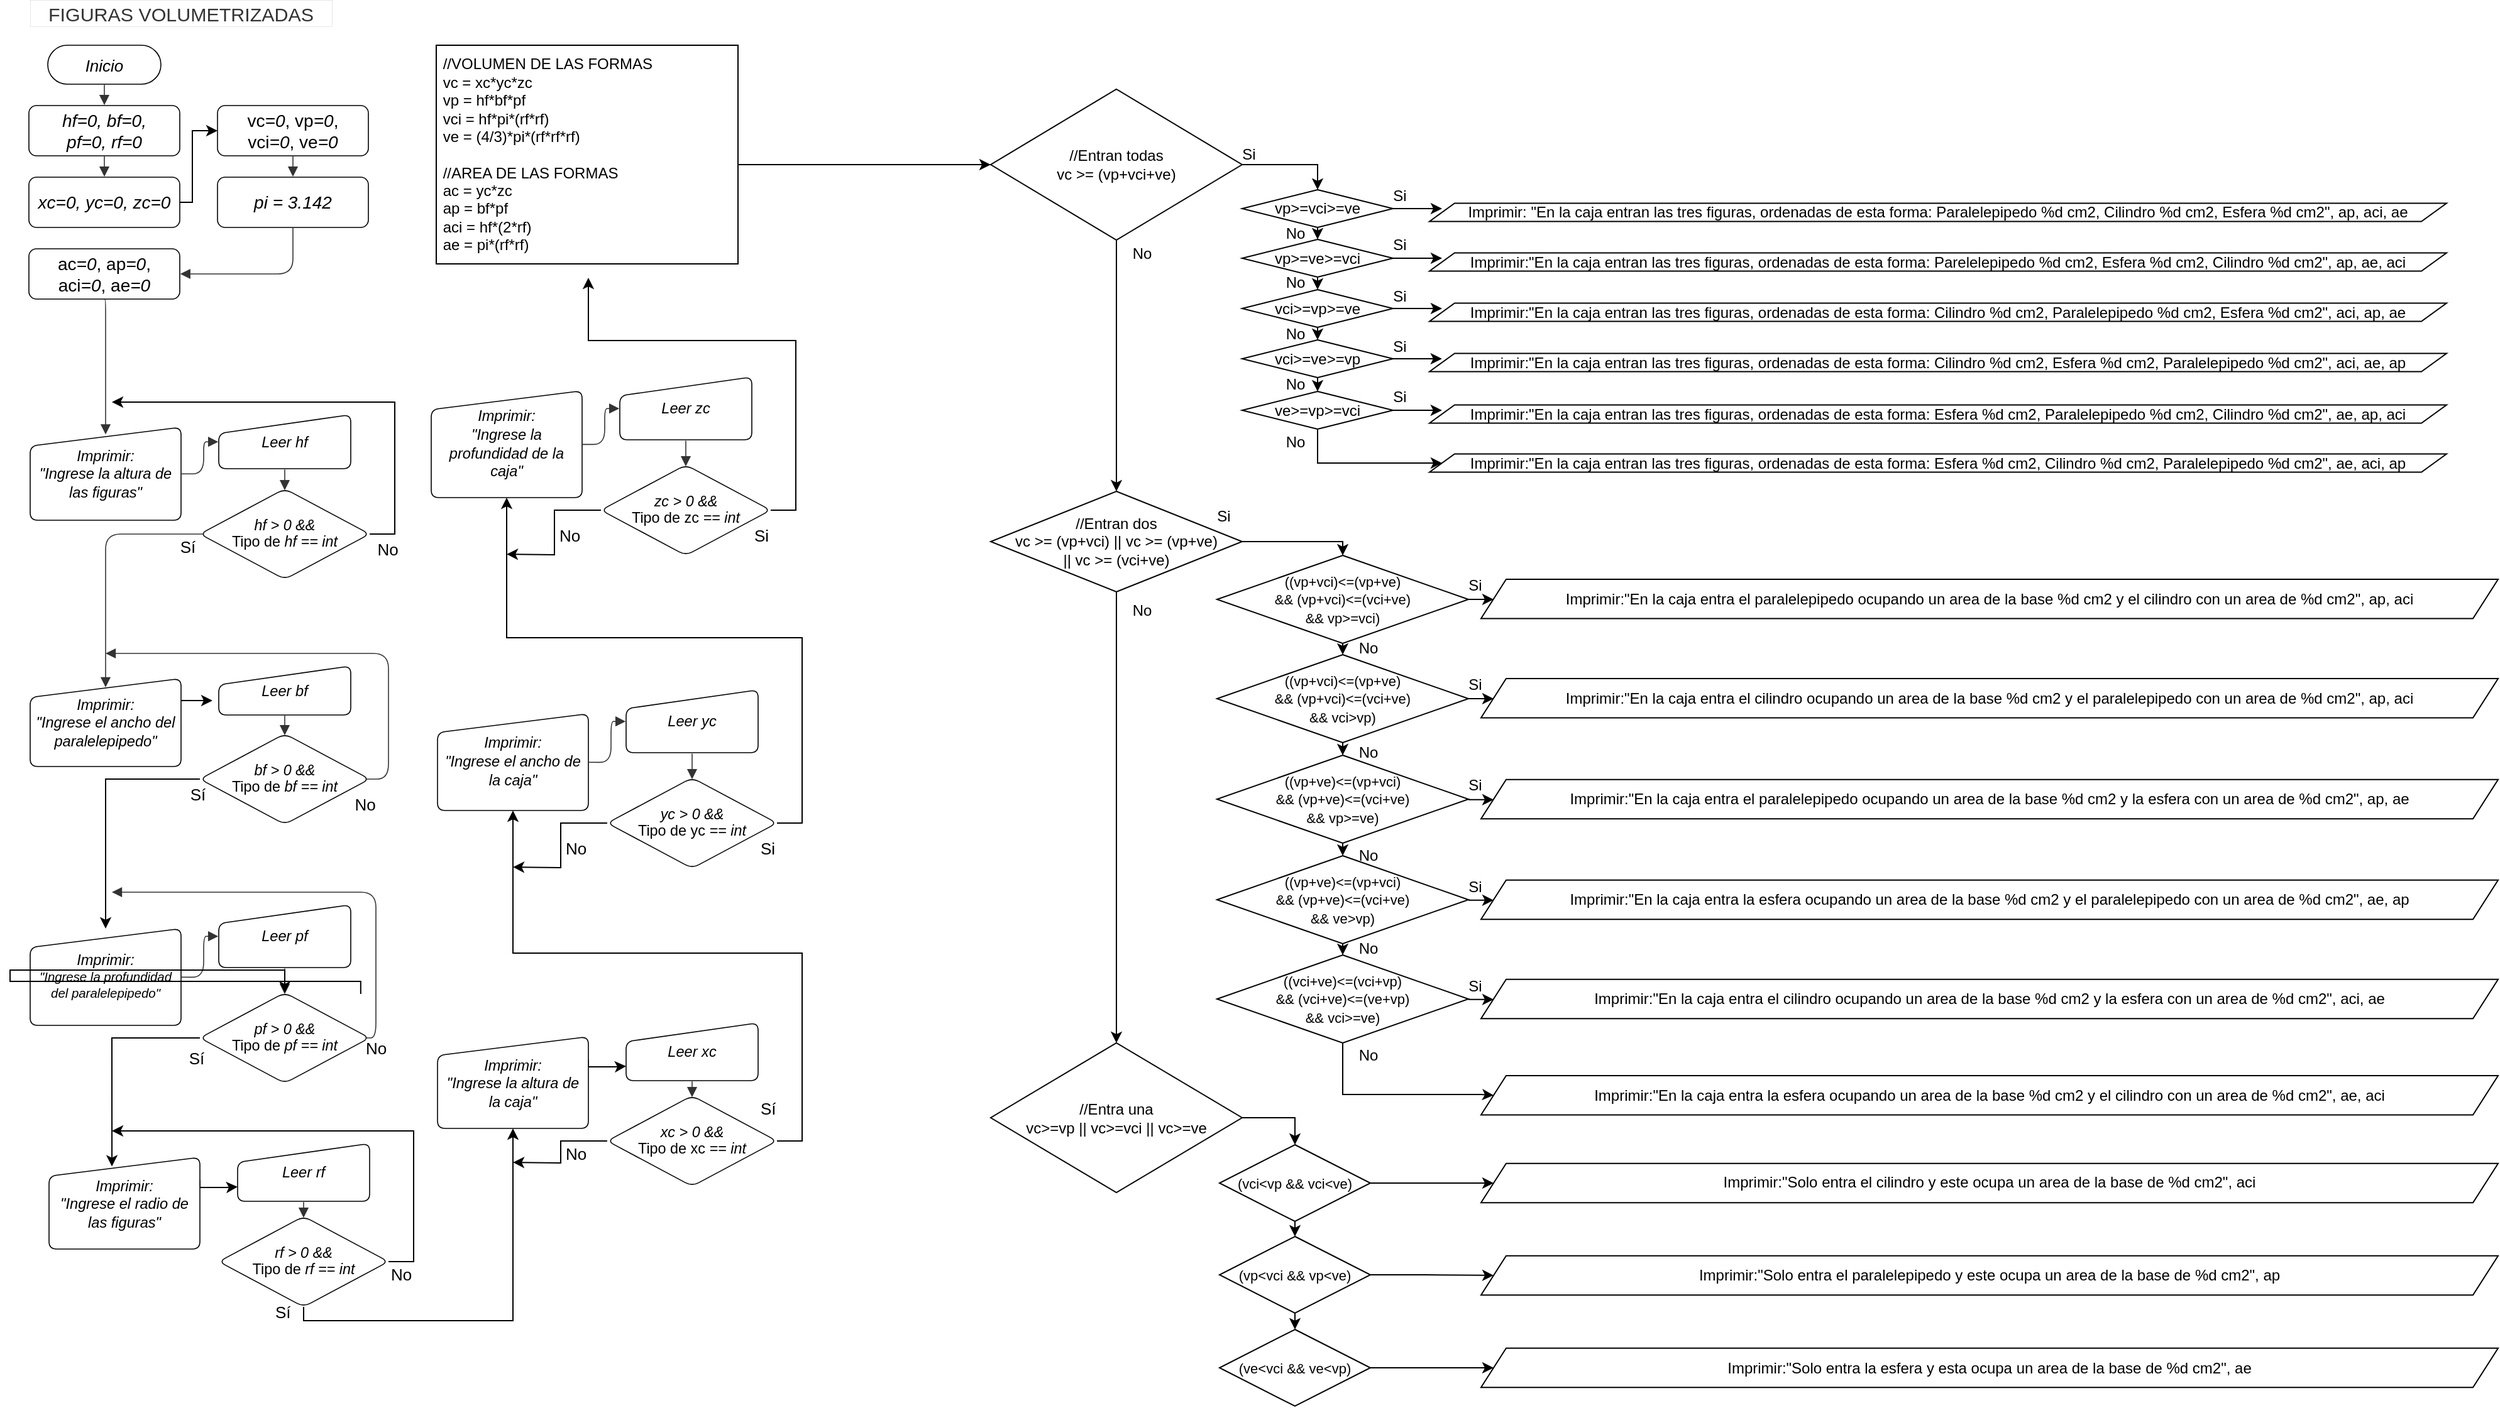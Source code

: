 <mxfile version="21.0.2" type="github">
  <diagram name="Página-1" id="HoTL9VZIWZyTFq0Y9RvH">
    <mxGraphModel dx="2800" dy="1130" grid="1" gridSize="10" guides="1" tooltips="1" connect="1" arrows="1" fold="1" page="1" pageScale="1" pageWidth="827" pageHeight="1169" math="0" shadow="0">
      <root>
        <mxCell id="0" />
        <mxCell id="1" parent="0" />
        <mxCell id="jhfpAz80m3R7YGJg7v75-22" value="Inicio" style="html=1;overflow=block;blockSpacing=1;whiteSpace=wrap;rounded=1;arcSize=50;fontSize=13;fontColor=default;fontStyle=2;spacing=3.8;strokeOpacity=100;fillOpacity=100;fillColor=#ffffff;strokeWidth=0.8;lucidId=-.MDxyrSrIoQ;" vertex="1" parent="1">
          <mxGeometry x="30" y="45" width="90" height="31" as="geometry" />
        </mxCell>
        <mxCell id="jhfpAz80m3R7YGJg7v75-23" value="Imprimir: &#xa;&quot;Ingrese la altura de las figuras&quot;" style="html=1;overflow=block;blockSpacing=1;whiteSpace=wrap;shape=manualInput;size=15;fontSize=11.8;fontColor=default;fontStyle=2;spacing=3.8;strokeOpacity=100;fillOpacity=100;rounded=1;absoluteArcSize=1;arcSize=12;fillColor=#ffffff;strokeWidth=0.8;lucidId=028YqD6ngW_Q;" vertex="1" parent="1">
          <mxGeometry x="16" y="349" width="120" height="74" as="geometry" />
        </mxCell>
        <mxCell id="jhfpAz80m3R7YGJg7v75-28" value="&lt;font style=&quot;font-size: 14px;&quot;&gt;hf=0, bf=0,&lt;br&gt;pf=0, rf=0&lt;/font&gt;" style="html=1;overflow=block;blockSpacing=1;whiteSpace=wrap;fontSize=13;fontColor=default;fontStyle=2;spacing=3.8;strokeOpacity=100;fillOpacity=100;rounded=1;absoluteArcSize=1;arcSize=12;fillColor=#ffffff;strokeWidth=0.8;lucidId=eZoCglRFuKSX;" vertex="1" parent="1">
          <mxGeometry x="15" y="93" width="120" height="40" as="geometry" />
        </mxCell>
        <mxCell id="jhfpAz80m3R7YGJg7v75-82" style="edgeStyle=orthogonalEdgeStyle;rounded=0;orthogonalLoop=1;jettySize=auto;html=1;exitX=1;exitY=0.5;exitDx=0;exitDy=0;entryX=0;entryY=0.5;entryDx=0;entryDy=0;" edge="1" parent="1" source="jhfpAz80m3R7YGJg7v75-29" target="jhfpAz80m3R7YGJg7v75-32">
          <mxGeometry relative="1" as="geometry">
            <Array as="points">
              <mxPoint x="145" y="170" />
              <mxPoint x="145" y="113" />
            </Array>
          </mxGeometry>
        </mxCell>
        <mxCell id="jhfpAz80m3R7YGJg7v75-29" value="&lt;font style=&quot;font-size: 14px;&quot;&gt;xc=0, yc=0, zc=0&lt;/font&gt;" style="html=1;overflow=block;blockSpacing=1;whiteSpace=wrap;fontSize=13;fontColor=default;fontStyle=2;spacing=3.8;strokeOpacity=100;fillOpacity=100;rounded=1;absoluteArcSize=1;arcSize=12;fillColor=#ffffff;strokeWidth=0.8;lucidId=m4oCJldLLSVS;" vertex="1" parent="1">
          <mxGeometry x="15" y="150" width="120" height="40" as="geometry" />
        </mxCell>
        <mxCell id="jhfpAz80m3R7YGJg7v75-30" value="" style="html=1;jettySize=18;whiteSpace=wrap;fontSize=13;strokeColor=#333333;strokeOpacity=100;strokeWidth=0.8;rounded=1;arcSize=24;edgeStyle=orthogonalEdgeStyle;startArrow=none;endArrow=block;endFill=1;exitX=0.5;exitY=1.009;exitPerimeter=0;entryX=0.5;entryY=-0.009;entryPerimeter=0;lucidId=L4oC1UJfHMT1;" edge="1" parent="1" source="jhfpAz80m3R7YGJg7v75-28" target="jhfpAz80m3R7YGJg7v75-29">
          <mxGeometry width="100" height="100" relative="1" as="geometry">
            <Array as="points" />
          </mxGeometry>
        </mxCell>
        <mxCell id="jhfpAz80m3R7YGJg7v75-31" value="" style="html=1;jettySize=18;whiteSpace=wrap;fontSize=13;strokeColor=#333333;strokeOpacity=100;strokeWidth=0.8;rounded=1;arcSize=24;edgeStyle=orthogonalEdgeStyle;startArrow=none;endArrow=block;endFill=1;exitX=0.5;exitY=1.012;exitPerimeter=0;entryX=0.5;entryY=-0.009;entryPerimeter=0;lucidId=54oCcjiJstoz;" edge="1" parent="1" source="jhfpAz80m3R7YGJg7v75-22" target="jhfpAz80m3R7YGJg7v75-28">
          <mxGeometry width="100" height="100" relative="1" as="geometry">
            <Array as="points" />
          </mxGeometry>
        </mxCell>
        <mxCell id="jhfpAz80m3R7YGJg7v75-32" value="&lt;span data-lucid-content=&quot;{&amp;quot;t&amp;quot;:&amp;quot;vc=0, vp=0, vci=0, ve=0&amp;quot;,&amp;quot;m&amp;quot;:[{&amp;quot;s&amp;quot;:0,&amp;quot;n&amp;quot;:&amp;quot;a&amp;quot;,&amp;quot;v&amp;quot;:&amp;quot;center&amp;quot;},{&amp;quot;s&amp;quot;:0,&amp;quot;n&amp;quot;:&amp;quot;c&amp;quot;,&amp;quot;v&amp;quot;:&amp;quot;000000ff&amp;quot;,&amp;quot;e&amp;quot;:2},{&amp;quot;s&amp;quot;:2,&amp;quot;n&amp;quot;:&amp;quot;fc&amp;quot;,&amp;quot;v&amp;quot;:&amp;quot;Oblique&amp;quot;,&amp;quot;e&amp;quot;:4},{&amp;quot;s&amp;quot;:2,&amp;quot;n&amp;quot;:&amp;quot;fid&amp;quot;,&amp;quot;v&amp;quot;:8,&amp;quot;e&amp;quot;:4},{&amp;quot;s&amp;quot;:2,&amp;quot;n&amp;quot;:&amp;quot;i&amp;quot;,&amp;quot;v&amp;quot;:true,&amp;quot;e&amp;quot;:4},{&amp;quot;s&amp;quot;:2,&amp;quot;n&amp;quot;:&amp;quot;c&amp;quot;,&amp;quot;v&amp;quot;:&amp;quot;#000000ff&amp;quot;,&amp;quot;e&amp;quot;:4},{&amp;quot;s&amp;quot;:4,&amp;quot;n&amp;quot;:&amp;quot;c&amp;quot;,&amp;quot;v&amp;quot;:&amp;quot;000000ff&amp;quot;,&amp;quot;e&amp;quot;:8},{&amp;quot;s&amp;quot;:8,&amp;quot;n&amp;quot;:&amp;quot;fc&amp;quot;,&amp;quot;v&amp;quot;:&amp;quot;Oblique&amp;quot;,&amp;quot;e&amp;quot;:10},{&amp;quot;s&amp;quot;:8,&amp;quot;n&amp;quot;:&amp;quot;fid&amp;quot;,&amp;quot;v&amp;quot;:8,&amp;quot;e&amp;quot;:10},{&amp;quot;s&amp;quot;:8,&amp;quot;n&amp;quot;:&amp;quot;i&amp;quot;,&amp;quot;v&amp;quot;:true,&amp;quot;e&amp;quot;:10},{&amp;quot;s&amp;quot;:8,&amp;quot;n&amp;quot;:&amp;quot;c&amp;quot;,&amp;quot;v&amp;quot;:&amp;quot;#000000ff&amp;quot;,&amp;quot;e&amp;quot;:10},{&amp;quot;s&amp;quot;:10,&amp;quot;n&amp;quot;:&amp;quot;c&amp;quot;,&amp;quot;v&amp;quot;:&amp;quot;000000ff&amp;quot;,&amp;quot;e&amp;quot;:15},{&amp;quot;s&amp;quot;:15,&amp;quot;n&amp;quot;:&amp;quot;fc&amp;quot;,&amp;quot;v&amp;quot;:&amp;quot;Oblique&amp;quot;,&amp;quot;e&amp;quot;:17},{&amp;quot;s&amp;quot;:15,&amp;quot;n&amp;quot;:&amp;quot;fid&amp;quot;,&amp;quot;v&amp;quot;:8,&amp;quot;e&amp;quot;:17},{&amp;quot;s&amp;quot;:15,&amp;quot;n&amp;quot;:&amp;quot;i&amp;quot;,&amp;quot;v&amp;quot;:true,&amp;quot;e&amp;quot;:17},{&amp;quot;s&amp;quot;:15,&amp;quot;n&amp;quot;:&amp;quot;c&amp;quot;,&amp;quot;v&amp;quot;:&amp;quot;#000000ff&amp;quot;,&amp;quot;e&amp;quot;:17},{&amp;quot;s&amp;quot;:17,&amp;quot;n&amp;quot;:&amp;quot;c&amp;quot;,&amp;quot;v&amp;quot;:&amp;quot;000000ff&amp;quot;,&amp;quot;e&amp;quot;:21},{&amp;quot;s&amp;quot;:21,&amp;quot;n&amp;quot;:&amp;quot;fc&amp;quot;,&amp;quot;v&amp;quot;:&amp;quot;Oblique&amp;quot;,&amp;quot;e&amp;quot;:23},{&amp;quot;s&amp;quot;:21,&amp;quot;n&amp;quot;:&amp;quot;fid&amp;quot;,&amp;quot;v&amp;quot;:8,&amp;quot;e&amp;quot;:23},{&amp;quot;s&amp;quot;:21,&amp;quot;n&amp;quot;:&amp;quot;i&amp;quot;,&amp;quot;v&amp;quot;:true,&amp;quot;e&amp;quot;:23},{&amp;quot;s&amp;quot;:21,&amp;quot;n&amp;quot;:&amp;quot;c&amp;quot;,&amp;quot;v&amp;quot;:&amp;quot;#000000ff&amp;quot;,&amp;quot;e&amp;quot;:23}]}&quot; data-lucid-type=&quot;application/vnd.lucid.text&quot;&gt;&lt;font style=&quot;font-size: 14px;&quot;&gt;&lt;span style=&quot;color:#000000;&quot;&gt;vc&lt;/span&gt;&lt;span style=&quot;color:#000000;font-style:italic;&quot;&gt;=0&lt;/span&gt;&lt;span style=&quot;color:#000000;&quot;&gt;, vp&lt;/span&gt;&lt;span style=&quot;color:#000000;font-style:italic;&quot;&gt;=0&lt;/span&gt;&lt;span style=&quot;color:#000000;&quot;&gt;, &lt;br&gt;vci&lt;/span&gt;&lt;span style=&quot;color:#000000;font-style:italic;&quot;&gt;=0&lt;/span&gt;&lt;span style=&quot;color:#000000;&quot;&gt;, ve&lt;/span&gt;&lt;span style=&quot;color:#000000;font-style:italic;&quot;&gt;=0&lt;/span&gt;&lt;/font&gt;&lt;/span&gt;" style="html=1;overflow=block;blockSpacing=1;whiteSpace=wrap;fontSize=13;spacing=3.8;strokeOpacity=100;fillOpacity=100;rounded=1;absoluteArcSize=1;arcSize=12;fillColor=#ffffff;strokeWidth=0.8;lucidId=n5oCDP8sfRsz;" vertex="1" parent="1">
          <mxGeometry x="165" y="93" width="120" height="40" as="geometry" />
        </mxCell>
        <mxCell id="jhfpAz80m3R7YGJg7v75-33" value="&lt;font style=&quot;font-size: 14px;&quot;&gt;pi = 3.142&lt;/font&gt;" style="html=1;overflow=block;blockSpacing=1;whiteSpace=wrap;fontSize=13;fontColor=default;fontStyle=2;spacing=3.8;strokeOpacity=100;fillOpacity=100;rounded=1;absoluteArcSize=1;arcSize=12;fillColor=#ffffff;strokeWidth=0.8;lucidId=_5oCcZC9QAJt;" vertex="1" parent="1">
          <mxGeometry x="165" y="150" width="120" height="40" as="geometry" />
        </mxCell>
        <mxCell id="jhfpAz80m3R7YGJg7v75-34" value="&lt;span data-lucid-content=&quot;{&amp;quot;t&amp;quot;:&amp;quot;ac=0, ap=0, aci=0, ae=0&amp;quot;,&amp;quot;m&amp;quot;:[{&amp;quot;s&amp;quot;:0,&amp;quot;n&amp;quot;:&amp;quot;a&amp;quot;,&amp;quot;v&amp;quot;:&amp;quot;center&amp;quot;},{&amp;quot;s&amp;quot;:0,&amp;quot;n&amp;quot;:&amp;quot;c&amp;quot;,&amp;quot;v&amp;quot;:&amp;quot;000000ff&amp;quot;,&amp;quot;e&amp;quot;:2},{&amp;quot;s&amp;quot;:2,&amp;quot;n&amp;quot;:&amp;quot;fc&amp;quot;,&amp;quot;v&amp;quot;:&amp;quot;Oblique&amp;quot;,&amp;quot;e&amp;quot;:4},{&amp;quot;s&amp;quot;:2,&amp;quot;n&amp;quot;:&amp;quot;fid&amp;quot;,&amp;quot;v&amp;quot;:8,&amp;quot;e&amp;quot;:4},{&amp;quot;s&amp;quot;:2,&amp;quot;n&amp;quot;:&amp;quot;i&amp;quot;,&amp;quot;v&amp;quot;:true,&amp;quot;e&amp;quot;:4},{&amp;quot;s&amp;quot;:2,&amp;quot;n&amp;quot;:&amp;quot;c&amp;quot;,&amp;quot;v&amp;quot;:&amp;quot;#000000ff&amp;quot;,&amp;quot;e&amp;quot;:4},{&amp;quot;s&amp;quot;:4,&amp;quot;n&amp;quot;:&amp;quot;c&amp;quot;,&amp;quot;v&amp;quot;:&amp;quot;000000ff&amp;quot;,&amp;quot;e&amp;quot;:8},{&amp;quot;s&amp;quot;:8,&amp;quot;n&amp;quot;:&amp;quot;fc&amp;quot;,&amp;quot;v&amp;quot;:&amp;quot;Oblique&amp;quot;,&amp;quot;e&amp;quot;:10},{&amp;quot;s&amp;quot;:8,&amp;quot;n&amp;quot;:&amp;quot;fid&amp;quot;,&amp;quot;v&amp;quot;:8,&amp;quot;e&amp;quot;:10},{&amp;quot;s&amp;quot;:8,&amp;quot;n&amp;quot;:&amp;quot;i&amp;quot;,&amp;quot;v&amp;quot;:true,&amp;quot;e&amp;quot;:10},{&amp;quot;s&amp;quot;:8,&amp;quot;n&amp;quot;:&amp;quot;c&amp;quot;,&amp;quot;v&amp;quot;:&amp;quot;#000000ff&amp;quot;,&amp;quot;e&amp;quot;:10},{&amp;quot;s&amp;quot;:10,&amp;quot;n&amp;quot;:&amp;quot;c&amp;quot;,&amp;quot;v&amp;quot;:&amp;quot;000000ff&amp;quot;,&amp;quot;e&amp;quot;:15},{&amp;quot;s&amp;quot;:15,&amp;quot;n&amp;quot;:&amp;quot;fc&amp;quot;,&amp;quot;v&amp;quot;:&amp;quot;Oblique&amp;quot;,&amp;quot;e&amp;quot;:17},{&amp;quot;s&amp;quot;:15,&amp;quot;n&amp;quot;:&amp;quot;fid&amp;quot;,&amp;quot;v&amp;quot;:8,&amp;quot;e&amp;quot;:17},{&amp;quot;s&amp;quot;:15,&amp;quot;n&amp;quot;:&amp;quot;i&amp;quot;,&amp;quot;v&amp;quot;:true,&amp;quot;e&amp;quot;:17},{&amp;quot;s&amp;quot;:15,&amp;quot;n&amp;quot;:&amp;quot;c&amp;quot;,&amp;quot;v&amp;quot;:&amp;quot;#000000ff&amp;quot;,&amp;quot;e&amp;quot;:17},{&amp;quot;s&amp;quot;:17,&amp;quot;n&amp;quot;:&amp;quot;c&amp;quot;,&amp;quot;v&amp;quot;:&amp;quot;000000ff&amp;quot;,&amp;quot;e&amp;quot;:21},{&amp;quot;s&amp;quot;:21,&amp;quot;n&amp;quot;:&amp;quot;fc&amp;quot;,&amp;quot;v&amp;quot;:&amp;quot;Oblique&amp;quot;,&amp;quot;e&amp;quot;:23},{&amp;quot;s&amp;quot;:21,&amp;quot;n&amp;quot;:&amp;quot;fid&amp;quot;,&amp;quot;v&amp;quot;:8,&amp;quot;e&amp;quot;:23},{&amp;quot;s&amp;quot;:21,&amp;quot;n&amp;quot;:&amp;quot;i&amp;quot;,&amp;quot;v&amp;quot;:true,&amp;quot;e&amp;quot;:23},{&amp;quot;s&amp;quot;:21,&amp;quot;n&amp;quot;:&amp;quot;c&amp;quot;,&amp;quot;v&amp;quot;:&amp;quot;#000000ff&amp;quot;,&amp;quot;e&amp;quot;:23}]}&quot; data-lucid-type=&quot;application/vnd.lucid.text&quot;&gt;&lt;font style=&quot;font-size: 14px;&quot;&gt;&lt;span style=&quot;color:#000000;&quot;&gt;ac&lt;/span&gt;&lt;span style=&quot;color:#000000;font-style:italic;&quot;&gt;=0&lt;/span&gt;&lt;span style=&quot;color:#000000;&quot;&gt;, ap&lt;/span&gt;&lt;span style=&quot;color:#000000;font-style:italic;&quot;&gt;=0&lt;/span&gt;&lt;span style=&quot;color:#000000;&quot;&gt;,&lt;br&gt;aci&lt;/span&gt;&lt;span style=&quot;color:#000000;font-style:italic;&quot;&gt;=0&lt;/span&gt;&lt;span style=&quot;color:#000000;&quot;&gt;, ae&lt;/span&gt;&lt;span style=&quot;color:#000000;font-style:italic;&quot;&gt;=0&lt;/span&gt;&lt;/font&gt;&lt;/span&gt;" style="html=1;overflow=block;blockSpacing=1;whiteSpace=wrap;fontSize=13;spacing=3.8;strokeOpacity=100;fillOpacity=100;rounded=1;absoluteArcSize=1;arcSize=12;fillColor=#ffffff;strokeWidth=0.8;lucidId=_5oCgmOM1.x4;" vertex="1" parent="1">
          <mxGeometry x="15" y="207" width="120" height="40" as="geometry" />
        </mxCell>
        <mxCell id="jhfpAz80m3R7YGJg7v75-36" value="" style="html=1;jettySize=18;whiteSpace=wrap;fontSize=13;strokeColor=#333333;strokeOpacity=100;strokeWidth=0.8;rounded=1;arcSize=24;edgeStyle=orthogonalEdgeStyle;startArrow=none;endArrow=block;endFill=1;exitX=0.5;exitY=1.009;exitPerimeter=0;entryX=0.5;entryY=-0.009;entryPerimeter=0;lucidId=P8oC6Bi96_Ft;" edge="1" parent="1" source="jhfpAz80m3R7YGJg7v75-32" target="jhfpAz80m3R7YGJg7v75-33">
          <mxGeometry width="100" height="100" relative="1" as="geometry">
            <Array as="points" />
          </mxGeometry>
        </mxCell>
        <mxCell id="jhfpAz80m3R7YGJg7v75-37" value="" style="html=1;jettySize=18;whiteSpace=wrap;fontSize=13;strokeColor=#333333;strokeOpacity=100;strokeWidth=0.8;rounded=1;arcSize=24;edgeStyle=orthogonalEdgeStyle;startArrow=none;endArrow=block;endFill=1;exitX=0.5;exitY=1.009;exitPerimeter=0;entryX=1.003;entryY=0.5;entryPerimeter=0;lucidId=.8oCObRXL.SK;" edge="1" parent="1" source="jhfpAz80m3R7YGJg7v75-33" target="jhfpAz80m3R7YGJg7v75-34">
          <mxGeometry width="100" height="100" relative="1" as="geometry">
            <Array as="points" />
          </mxGeometry>
        </mxCell>
        <mxCell id="jhfpAz80m3R7YGJg7v75-38" value="" style="html=1;jettySize=18;whiteSpace=wrap;fontSize=13;strokeColor=#333333;strokeOpacity=100;strokeWidth=0.8;rounded=1;arcSize=24;edgeStyle=orthogonalEdgeStyle;startArrow=none;endArrow=block;endFill=1;exitX=0.5;exitY=1.009;exitPerimeter=0;entryX=0.5;entryY=0.077;entryPerimeter=0;lucidId=._oCFyRRsXwr;" edge="1" parent="1" source="jhfpAz80m3R7YGJg7v75-34" target="jhfpAz80m3R7YGJg7v75-23">
          <mxGeometry width="100" height="100" relative="1" as="geometry">
            <Array as="points">
              <mxPoint x="76" y="247" />
            </Array>
          </mxGeometry>
        </mxCell>
        <mxCell id="jhfpAz80m3R7YGJg7v75-39" value="Leer hf" style="html=1;overflow=block;blockSpacing=1;whiteSpace=wrap;shape=manualInput;size=15;fontSize=11.8;fontColor=default;fontStyle=2;spacing=3.8;strokeOpacity=100;fillOpacity=100;rounded=1;absoluteArcSize=1;arcSize=12;fillColor=#ffffff;strokeWidth=0.8;lucidId=i.oCyeTN0Xce;" vertex="1" parent="1">
          <mxGeometry x="166" y="339" width="105" height="43" as="geometry" />
        </mxCell>
        <mxCell id="jhfpAz80m3R7YGJg7v75-40" value="" style="html=1;jettySize=18;whiteSpace=wrap;fontSize=13;strokeColor=#333333;strokeOpacity=100;strokeWidth=0.8;rounded=1;arcSize=24;edgeStyle=orthogonalEdgeStyle;startArrow=none;endArrow=block;endFill=1;exitX=1.003;exitY=0.502;exitPerimeter=0;entryX=-0.004;entryY=0.502;entryPerimeter=0;lucidId=EapCnNRJ9vAf;" edge="1" parent="1" source="jhfpAz80m3R7YGJg7v75-23" target="jhfpAz80m3R7YGJg7v75-39">
          <mxGeometry width="100" height="100" relative="1" as="geometry">
            <Array as="points" />
          </mxGeometry>
        </mxCell>
        <mxCell id="jhfpAz80m3R7YGJg7v75-84" style="edgeStyle=orthogonalEdgeStyle;rounded=0;orthogonalLoop=1;jettySize=auto;html=1;exitX=1;exitY=0.5;exitDx=0;exitDy=0;" edge="1" parent="1" source="jhfpAz80m3R7YGJg7v75-41">
          <mxGeometry relative="1" as="geometry">
            <mxPoint x="81" y="329" as="targetPoint" />
            <Array as="points">
              <mxPoint x="306" y="434" />
              <mxPoint x="306" y="329" />
            </Array>
          </mxGeometry>
        </mxCell>
        <mxCell id="jhfpAz80m3R7YGJg7v75-41" value="&lt;div style=&quot;display: flex; justify-content: center; text-align: center; align-items: baseline; font-size: 0; line-height: 1.25;margin-top: -2px;&quot;&gt;&lt;span&gt;&lt;span style=&quot;font-size:11.7px;color:#000000;font-style: italic;&quot;&gt;hf &amp;gt; 0&lt;/span&gt;&lt;span style=&quot;font-size:11.7px;color:#000000;&quot;&gt; &lt;/span&gt;&lt;span style=&quot;font-size:11.7px;color:#000000;font-style: italic;&quot;&gt;&amp;&amp;&#xa;&lt;/span&gt;&lt;/span&gt;&lt;/div&gt;&lt;div style=&quot;display: flex; justify-content: center; text-align: center; align-items: baseline; font-size: 0; line-height: 1.25;margin-top: -2px;&quot;&gt;&lt;span&gt;&lt;span style=&quot;font-size:11.7px;&quot;&gt;&lt;span style=&quot;font-size:11.7px;color:#000000;&quot;&gt; Tipo de &lt;/span&gt;&lt;span style=&quot;font-size:11.7px;color:#000000;font-style: italic;&quot;&gt;hf == int&lt;/span&gt;&lt;/span&gt;&lt;/span&gt;&lt;/div&gt;" style="html=1;overflow=block;blockSpacing=1;whiteSpace=wrap;rhombus;fontSize=13;spacing=3.8;strokeOpacity=100;rounded=1;absoluteArcSize=1;arcSize=12;strokeWidth=0.8;lucidId=3apCRWqJR3aL;" vertex="1" parent="1">
          <mxGeometry x="151" y="398" width="135" height="72" as="geometry" />
        </mxCell>
        <mxCell id="jhfpAz80m3R7YGJg7v75-42" value="" style="html=1;jettySize=18;whiteSpace=wrap;fontSize=13;strokeColor=#333333;strokeOpacity=100;strokeWidth=0.8;rounded=1;arcSize=24;edgeStyle=orthogonalEdgeStyle;startArrow=none;endArrow=block;endFill=1;exitX=0.5;exitY=1.014;exitPerimeter=0;entryX=0.5;entryY=0.016;entryPerimeter=0;lucidId=mfpC.7oRuYTl;" edge="1" parent="1" source="jhfpAz80m3R7YGJg7v75-39" target="jhfpAz80m3R7YGJg7v75-41">
          <mxGeometry width="100" height="100" relative="1" as="geometry">
            <Array as="points" />
          </mxGeometry>
        </mxCell>
        <mxCell id="jhfpAz80m3R7YGJg7v75-43" value="" style="html=1;jettySize=18;whiteSpace=wrap;fontSize=13;fontColor=default;align=center;strokeColor=#333333;strokeOpacity=100;strokeWidth=0.8;rounded=1;arcSize=24;edgeStyle=orthogonalEdgeStyle;startArrow=none;endArrow=block;endFill=1;exitX=0.024;exitY=0.5;exitPerimeter=0;entryX=0.5;entryY=0.1;entryPerimeter=0;lucidId=_fpC~~bJeDRY;" edge="1" parent="1" source="jhfpAz80m3R7YGJg7v75-41" target="jhfpAz80m3R7YGJg7v75-47">
          <mxGeometry width="100" height="100" relative="1" as="geometry">
            <Array as="points" />
          </mxGeometry>
        </mxCell>
        <mxCell id="jhfpAz80m3R7YGJg7v75-44" value="Sí" style="text;html=1;resizable=0;labelBackgroundColor=default;align=center;verticalAlign=middle;fontColor=default;fontSize=13;" vertex="1" parent="jhfpAz80m3R7YGJg7v75-43">
          <mxGeometry x="-0.764" relative="1" as="geometry">
            <mxPoint x="10" y="10" as="offset" />
          </mxGeometry>
        </mxCell>
        <mxCell id="jhfpAz80m3R7YGJg7v75-90" style="edgeStyle=orthogonalEdgeStyle;rounded=0;orthogonalLoop=1;jettySize=auto;html=1;exitX=1;exitY=0.25;exitDx=0;exitDy=0;" edge="1" parent="1" source="jhfpAz80m3R7YGJg7v75-47">
          <mxGeometry relative="1" as="geometry">
            <mxPoint x="161.0" y="566.385" as="targetPoint" />
          </mxGeometry>
        </mxCell>
        <mxCell id="jhfpAz80m3R7YGJg7v75-47" value="Imprimir: &#xa;&quot;Ingrese el ancho del paralelepipedo&quot;" style="html=1;overflow=block;blockSpacing=1;whiteSpace=wrap;shape=manualInput;size=15;fontSize=11.8;fontColor=default;fontStyle=2;spacing=3.8;strokeOpacity=100;fillOpacity=100;rounded=1;absoluteArcSize=1;arcSize=12;fillColor=#ffffff;strokeWidth=0.8;lucidId=xhpCxAu.679D;" vertex="1" parent="1">
          <mxGeometry x="16" y="549" width="120" height="70" as="geometry" />
        </mxCell>
        <mxCell id="jhfpAz80m3R7YGJg7v75-48" value="Leer bf" style="html=1;overflow=block;blockSpacing=1;whiteSpace=wrap;shape=manualInput;size=15;fontSize=11.8;fontColor=default;fontStyle=2;spacing=3.8;strokeOpacity=100;fillOpacity=100;rounded=1;absoluteArcSize=1;arcSize=12;fillColor=#ffffff;strokeWidth=0.8;lucidId=xhpC6FQ9UUqo;" vertex="1" parent="1">
          <mxGeometry x="166" y="539" width="105" height="39" as="geometry" />
        </mxCell>
        <mxCell id="jhfpAz80m3R7YGJg7v75-96" style="edgeStyle=orthogonalEdgeStyle;rounded=0;orthogonalLoop=1;jettySize=auto;html=1;exitX=0;exitY=0.5;exitDx=0;exitDy=0;entryX=0.5;entryY=0;entryDx=0;entryDy=0;" edge="1" parent="1" source="jhfpAz80m3R7YGJg7v75-50" target="jhfpAz80m3R7YGJg7v75-57">
          <mxGeometry relative="1" as="geometry" />
        </mxCell>
        <mxCell id="jhfpAz80m3R7YGJg7v75-50" value="&lt;div style=&quot;display: flex; justify-content: center; text-align: center; align-items: baseline; font-size: 0; line-height: 1.25;margin-top: -2px;&quot;&gt;&lt;span&gt;&lt;span style=&quot;font-size:11.7px;color:#000000;font-style: italic;&quot;&gt;bf &amp;gt; 0&lt;/span&gt;&lt;span style=&quot;font-size:11.7px;color:#000000;&quot;&gt; &lt;/span&gt;&lt;span style=&quot;font-size:11.7px;color:#000000;font-style: italic;&quot;&gt;&amp;&amp;&#xa;&lt;/span&gt;&lt;/span&gt;&lt;/div&gt;&lt;div style=&quot;display: flex; justify-content: center; text-align: center; align-items: baseline; font-size: 0; line-height: 1.25;margin-top: -2px;&quot;&gt;&lt;span&gt;&lt;span style=&quot;font-size:11.7px;&quot;&gt;&lt;span style=&quot;font-size:11.7px;color:#000000;&quot;&gt; Tipo de &lt;/span&gt;&lt;span style=&quot;font-size:11.7px;color:#000000;font-style: italic;&quot;&gt;bf == int&lt;/span&gt;&lt;/span&gt;&lt;/span&gt;&lt;/div&gt;" style="html=1;overflow=block;blockSpacing=1;whiteSpace=wrap;rhombus;fontSize=13;spacing=3.8;strokeOpacity=100;rounded=1;absoluteArcSize=1;arcSize=12;strokeWidth=0.8;lucidId=xhpCF~Q4fkR6;" vertex="1" parent="1">
          <mxGeometry x="151" y="593" width="135" height="72" as="geometry" />
        </mxCell>
        <mxCell id="jhfpAz80m3R7YGJg7v75-51" value="" style="html=1;jettySize=18;whiteSpace=wrap;fontSize=13;strokeColor=#333333;strokeOpacity=100;strokeWidth=0.8;rounded=1;arcSize=24;edgeStyle=orthogonalEdgeStyle;startArrow=none;endArrow=block;endFill=1;exitX=0.5;exitY=1.014;exitPerimeter=0;entryX=0.5;entryY=0.016;entryPerimeter=0;lucidId=xhpC9e7mdajU;" edge="1" parent="1" source="jhfpAz80m3R7YGJg7v75-48" target="jhfpAz80m3R7YGJg7v75-50">
          <mxGeometry width="100" height="100" relative="1" as="geometry">
            <Array as="points" />
          </mxGeometry>
        </mxCell>
        <mxCell id="jhfpAz80m3R7YGJg7v75-54" value="" style="html=1;jettySize=18;whiteSpace=wrap;fontSize=13;fontColor=default;align=center;strokeColor=#333333;strokeOpacity=100;strokeWidth=0.8;rounded=1;arcSize=24;edgeStyle=orthogonalEdgeStyle;startArrow=none;endArrow=block;endFill=1;exitX=0.976;exitY=0.5;exitPerimeter=0;lucidId=xhpCT43xNKqN;" edge="1" parent="1" source="jhfpAz80m3R7YGJg7v75-50">
          <mxGeometry width="100" height="100" relative="1" as="geometry">
            <Array as="points">
              <mxPoint x="301" y="629" />
              <mxPoint x="301" y="529" />
            </Array>
            <mxPoint x="76" y="529" as="targetPoint" />
          </mxGeometry>
        </mxCell>
        <mxCell id="jhfpAz80m3R7YGJg7v75-55" value="No" style="text;html=1;resizable=0;labelBackgroundColor=default;align=center;verticalAlign=middle;fontColor=default;fontSize=13;" vertex="1" parent="jhfpAz80m3R7YGJg7v75-54">
          <mxGeometry x="-0.963" relative="1" as="geometry">
            <mxPoint x="-8" y="20" as="offset" />
          </mxGeometry>
        </mxCell>
        <mxCell id="jhfpAz80m3R7YGJg7v75-56" value="FIGURAS VOLUMETRIZADAS" style="html=1;overflow=block;blockSpacing=1;whiteSpace=wrap;fontSize=15.2;fontColor=#333333;align=center;spacing=3.8;verticalAlign=top;strokeColor=#000000;fillOpacity=0;fillColor=#D5E8D4;strokeWidth=0;lucidId=AlpC6Ecfhf-1;" vertex="1" parent="1">
          <mxGeometry x="16" y="9" width="240" height="21" as="geometry" />
        </mxCell>
        <mxCell id="jhfpAz80m3R7YGJg7v75-57" value="&lt;div style=&quot;display: flex; justify-content: center; text-align: center; align-items: baseline; font-size: 0; line-height: 1.25;margin-top: -2px;&quot;&gt;&lt;span&gt;&lt;span style=&quot;font-size:11.8px;color:#000000;font-style: italic;&quot;&gt;Imprimir: &#xa;&lt;/span&gt;&lt;span style=&quot;font-size:10.2px;color:#000000;font-style: italic;&quot;&gt;&quot;Ingrese la profundidad del paralelepipedo&quot;&lt;/span&gt;&lt;/span&gt;&lt;/div&gt;" style="html=1;overflow=block;blockSpacing=1;whiteSpace=wrap;shape=manualInput;size=15;fontSize=13;spacing=3.8;strokeOpacity=100;fillOpacity=100;rounded=1;absoluteArcSize=1;arcSize=12;fillColor=#ffffff;strokeWidth=0.8;lucidId=_mpCcF-bt00i;" vertex="1" parent="1">
          <mxGeometry x="16" y="748" width="120" height="77" as="geometry" />
        </mxCell>
        <mxCell id="jhfpAz80m3R7YGJg7v75-58" value="Leer pf" style="html=1;overflow=block;blockSpacing=1;whiteSpace=wrap;shape=manualInput;size=15;fontSize=11.8;fontColor=default;fontStyle=2;spacing=3.8;strokeOpacity=100;fillOpacity=100;rounded=1;absoluteArcSize=1;arcSize=12;fillColor=#ffffff;strokeWidth=0.8;lucidId=_mpCwc4WMAtC;" vertex="1" parent="1">
          <mxGeometry x="166" y="729" width="105" height="50" as="geometry" />
        </mxCell>
        <mxCell id="jhfpAz80m3R7YGJg7v75-59" value="" style="html=1;jettySize=18;whiteSpace=wrap;fontSize=13;strokeColor=#333333;strokeOpacity=100;strokeWidth=0.8;rounded=1;arcSize=24;edgeStyle=orthogonalEdgeStyle;startArrow=none;endArrow=block;endFill=1;exitX=1.003;exitY=0.502;exitPerimeter=0;entryX=-0.004;entryY=0.502;entryPerimeter=0;lucidId=_mpC6i0noTzw;" edge="1" parent="1" source="jhfpAz80m3R7YGJg7v75-57" target="jhfpAz80m3R7YGJg7v75-58">
          <mxGeometry width="100" height="100" relative="1" as="geometry">
            <Array as="points" />
          </mxGeometry>
        </mxCell>
        <mxCell id="jhfpAz80m3R7YGJg7v75-97" style="edgeStyle=orthogonalEdgeStyle;rounded=0;orthogonalLoop=1;jettySize=auto;html=1;exitX=0;exitY=0.5;exitDx=0;exitDy=0;entryX=0.417;entryY=0.1;entryDx=0;entryDy=0;entryPerimeter=0;" edge="1" parent="1" source="jhfpAz80m3R7YGJg7v75-60" target="jhfpAz80m3R7YGJg7v75-66">
          <mxGeometry relative="1" as="geometry" />
        </mxCell>
        <mxCell id="jhfpAz80m3R7YGJg7v75-60" value="&lt;div style=&quot;display: flex; justify-content: center; text-align: center; align-items: baseline; font-size: 0; line-height: 1.25;margin-top: -2px;&quot;&gt;&lt;span&gt;&lt;span style=&quot;font-size:11.7px;color:#000000;font-style: italic;&quot;&gt;pf &amp;gt; 0&lt;/span&gt;&lt;span style=&quot;font-size:11.7px;color:#000000;&quot;&gt; &lt;/span&gt;&lt;span style=&quot;font-size:11.7px;color:#000000;font-style: italic;&quot;&gt;&amp;&amp;&#xa;&lt;/span&gt;&lt;/span&gt;&lt;/div&gt;&lt;div style=&quot;display: flex; justify-content: center; text-align: center; align-items: baseline; font-size: 0; line-height: 1.25;margin-top: -2px;&quot;&gt;&lt;span&gt;&lt;span style=&quot;font-size:11.7px;&quot;&gt;&lt;span style=&quot;font-size:11.7px;color:#000000;&quot;&gt; Tipo de &lt;/span&gt;&lt;span style=&quot;font-size:11.7px;color:#000000;font-style: italic;&quot;&gt;pf == int&lt;/span&gt;&lt;/span&gt;&lt;/span&gt;&lt;/div&gt;" style="html=1;overflow=block;blockSpacing=1;whiteSpace=wrap;rhombus;fontSize=13;spacing=3.8;strokeOpacity=100;rounded=1;absoluteArcSize=1;arcSize=12;strokeWidth=0.8;lucidId=_mpCOFJKs.WI;" vertex="1" parent="1">
          <mxGeometry x="151" y="799" width="135" height="72" as="geometry" />
        </mxCell>
        <mxCell id="jhfpAz80m3R7YGJg7v75-61" value="" style="html=1;jettySize=18;whiteSpace=wrap;fontSize=13;strokeColor=#333333;strokeOpacity=100;strokeWidth=0.8;rounded=1;arcSize=24;edgeStyle=orthogonalEdgeStyle;startArrow=none;endArrow=block;endFill=1;exitX=0.5;exitY=1.014;exitPerimeter=0;entryX=0.5;entryY=0.016;entryPerimeter=0;lucidId=_mpCTPA.sbGA;" edge="1" parent="1" source="jhfpAz80m3R7YGJg7v75-58" target="jhfpAz80m3R7YGJg7v75-60">
          <mxGeometry width="100" height="100" relative="1" as="geometry">
            <Array as="points" />
          </mxGeometry>
        </mxCell>
        <mxCell id="jhfpAz80m3R7YGJg7v75-64" value="" style="html=1;jettySize=18;whiteSpace=wrap;fontSize=13;fontColor=default;align=center;strokeColor=#333333;strokeOpacity=100;strokeWidth=0.8;rounded=1;arcSize=24;edgeStyle=orthogonalEdgeStyle;startArrow=none;endArrow=block;endFill=1;exitX=0.976;exitY=0.5;exitPerimeter=0;lucidId=_mpC-KG1cKxn;" edge="1" parent="1" source="jhfpAz80m3R7YGJg7v75-60">
          <mxGeometry width="100" height="100" relative="1" as="geometry">
            <Array as="points">
              <mxPoint x="291" y="835" />
              <mxPoint x="291" y="719" />
            </Array>
            <mxPoint x="81" y="719" as="targetPoint" />
          </mxGeometry>
        </mxCell>
        <mxCell id="jhfpAz80m3R7YGJg7v75-101" style="edgeStyle=orthogonalEdgeStyle;rounded=0;orthogonalLoop=1;jettySize=auto;html=1;exitX=1;exitY=0.25;exitDx=0;exitDy=0;entryX=0;entryY=0.75;entryDx=0;entryDy=0;" edge="1" parent="1" source="jhfpAz80m3R7YGJg7v75-66" target="jhfpAz80m3R7YGJg7v75-67">
          <mxGeometry relative="1" as="geometry">
            <Array as="points">
              <mxPoint x="151" y="954" />
              <mxPoint x="171" y="954" />
            </Array>
          </mxGeometry>
        </mxCell>
        <mxCell id="jhfpAz80m3R7YGJg7v75-66" value="Imprimir: &#xa;&quot;Ingrese el radio de las figuras&quot;" style="html=1;overflow=block;blockSpacing=1;whiteSpace=wrap;shape=manualInput;size=15;fontSize=11.8;fontColor=default;fontStyle=2;spacing=3.8;strokeOpacity=100;fillOpacity=100;rounded=1;absoluteArcSize=1;arcSize=12;fillColor=#ffffff;strokeWidth=0.8;lucidId=OppCeZ5m5OYD;" vertex="1" parent="1">
          <mxGeometry x="31" y="930" width="120" height="73" as="geometry" />
        </mxCell>
        <mxCell id="jhfpAz80m3R7YGJg7v75-67" value="Leer rf" style="html=1;overflow=block;blockSpacing=1;whiteSpace=wrap;shape=manualInput;size=15;fontSize=11.8;fontColor=default;fontStyle=2;spacing=3.8;strokeOpacity=100;fillOpacity=100;rounded=1;absoluteArcSize=1;arcSize=12;fillColor=#ffffff;strokeWidth=0.8;lucidId=OppCo4QauRDQ;" vertex="1" parent="1">
          <mxGeometry x="181" y="919" width="105" height="46" as="geometry" />
        </mxCell>
        <mxCell id="jhfpAz80m3R7YGJg7v75-99" style="edgeStyle=orthogonalEdgeStyle;rounded=0;orthogonalLoop=1;jettySize=auto;html=1;exitX=1;exitY=0.5;exitDx=0;exitDy=0;" edge="1" parent="1" source="jhfpAz80m3R7YGJg7v75-69">
          <mxGeometry relative="1" as="geometry">
            <mxPoint x="81.0" y="909" as="targetPoint" />
            <Array as="points">
              <mxPoint x="321" y="1013" />
              <mxPoint x="321" y="909" />
            </Array>
          </mxGeometry>
        </mxCell>
        <mxCell id="jhfpAz80m3R7YGJg7v75-116" style="edgeStyle=orthogonalEdgeStyle;rounded=0;orthogonalLoop=1;jettySize=auto;html=1;exitX=0.5;exitY=1;exitDx=0;exitDy=0;entryX=0.5;entryY=1;entryDx=0;entryDy=0;" edge="1" parent="1" source="jhfpAz80m3R7YGJg7v75-69" target="jhfpAz80m3R7YGJg7v75-118">
          <mxGeometry relative="1" as="geometry">
            <mxPoint x="570" y="1080" as="targetPoint" />
            <Array as="points">
              <mxPoint x="233" y="1060" />
              <mxPoint x="400" y="1060" />
            </Array>
          </mxGeometry>
        </mxCell>
        <mxCell id="jhfpAz80m3R7YGJg7v75-69" value="&lt;div style=&quot;display: flex; justify-content: center; text-align: center; align-items: baseline; font-size: 0; line-height: 1.25;margin-top: -2px;&quot;&gt;&lt;span&gt;&lt;span style=&quot;font-size:11.7px;color:#000000;font-style: italic;&quot;&gt; rf &amp;gt; 0&lt;/span&gt;&lt;span style=&quot;font-size:11.7px;color:#000000;&quot;&gt; &lt;/span&gt;&lt;span style=&quot;font-size:11.7px;color:#000000;font-style: italic;&quot;&gt;&amp;&amp;&#xa;&lt;/span&gt;&lt;/span&gt;&lt;/div&gt;&lt;div style=&quot;display: flex; justify-content: center; text-align: center; align-items: baseline; font-size: 0; line-height: 1.25;margin-top: -2px;&quot;&gt;&lt;span&gt;&lt;span style=&quot;font-size:11.7px;&quot;&gt;&lt;span style=&quot;font-size:11.7px;color:#000000;&quot;&gt; Tipo de &lt;/span&gt;&lt;span style=&quot;font-size:11.7px;color:#000000;font-style: italic;&quot;&gt;rf == int&lt;/span&gt;&lt;/span&gt;&lt;/span&gt;&lt;/div&gt;" style="html=1;overflow=block;blockSpacing=1;whiteSpace=wrap;rhombus;fontSize=13;spacing=3.8;strokeOpacity=100;rounded=1;absoluteArcSize=1;arcSize=12;strokeWidth=0.8;lucidId=OppC_22rUzb1;" vertex="1" parent="1">
          <mxGeometry x="166" y="977" width="135" height="72" as="geometry" />
        </mxCell>
        <mxCell id="jhfpAz80m3R7YGJg7v75-70" value="" style="html=1;jettySize=18;whiteSpace=wrap;fontSize=13;strokeColor=#333333;strokeOpacity=100;strokeWidth=0.8;rounded=1;arcSize=24;edgeStyle=orthogonalEdgeStyle;startArrow=none;endArrow=block;endFill=1;exitX=0.5;exitY=1.014;exitPerimeter=0;entryX=0.5;entryY=0.016;entryPerimeter=0;lucidId=OppC-4Wig5BA;" edge="1" parent="1" source="jhfpAz80m3R7YGJg7v75-67" target="jhfpAz80m3R7YGJg7v75-69">
          <mxGeometry width="100" height="100" relative="1" as="geometry">
            <Array as="points" />
          </mxGeometry>
        </mxCell>
        <mxCell id="jhfpAz80m3R7YGJg7v75-93" style="edgeStyle=orthogonalEdgeStyle;rounded=0;orthogonalLoop=1;jettySize=auto;html=1;exitX=0;exitY=0;exitDx=0;exitDy=0;" edge="1" parent="1" target="jhfpAz80m3R7YGJg7v75-60">
          <mxGeometry relative="1" as="geometry">
            <mxPoint x="278.923" y="800" as="sourcePoint" />
            <Array as="points">
              <mxPoint x="NaN" y="790" />
              <mxPoint x="NaN" y="781" />
            </Array>
          </mxGeometry>
        </mxCell>
        <mxCell id="jhfpAz80m3R7YGJg7v75-102" value="No" style="text;html=1;resizable=0;labelBackgroundColor=default;align=center;verticalAlign=middle;fontColor=default;fontSize=13;" vertex="1" parent="1">
          <mxGeometry x="151.004" y="444" as="geometry">
            <mxPoint x="149" y="2" as="offset" />
          </mxGeometry>
        </mxCell>
        <mxCell id="jhfpAz80m3R7YGJg7v75-106" value="Sí" style="text;html=1;resizable=0;labelBackgroundColor=default;align=center;verticalAlign=middle;fontColor=default;fontSize=13;" vertex="1" parent="1">
          <mxGeometry x="151.004" y="599" as="geometry">
            <mxPoint x="-2" y="42" as="offset" />
          </mxGeometry>
        </mxCell>
        <mxCell id="jhfpAz80m3R7YGJg7v75-108" value="Sí" style="text;html=1;resizable=0;labelBackgroundColor=default;align=center;verticalAlign=middle;fontColor=default;fontSize=13;" vertex="1" parent="1">
          <mxGeometry x="181.004" y="619" as="geometry">
            <mxPoint x="-33" y="232" as="offset" />
          </mxGeometry>
        </mxCell>
        <mxCell id="jhfpAz80m3R7YGJg7v75-112" value="&lt;span style=&quot;color: rgb(0, 0, 0); font-family: Helvetica; font-size: 13px; font-style: normal; font-variant-ligatures: normal; font-variant-caps: normal; font-weight: 400; letter-spacing: normal; orphans: 2; text-align: center; text-indent: 0px; text-transform: none; widows: 2; word-spacing: 0px; -webkit-text-stroke-width: 0px; background-color: rgb(255, 255, 255); text-decoration-thickness: initial; text-decoration-style: initial; text-decoration-color: initial; float: none; display: inline !important;&quot;&gt;No&lt;/span&gt;" style="text;whiteSpace=wrap;html=1;" vertex="1" parent="1">
          <mxGeometry x="281" y="829" width="20" height="30" as="geometry" />
        </mxCell>
        <mxCell id="jhfpAz80m3R7YGJg7v75-113" value="&lt;span style=&quot;color: rgb(0, 0, 0); font-family: Helvetica; font-size: 13px; font-style: normal; font-variant-ligatures: normal; font-variant-caps: normal; font-weight: 400; letter-spacing: normal; orphans: 2; text-align: center; text-indent: 0px; text-transform: none; widows: 2; word-spacing: 0px; -webkit-text-stroke-width: 0px; background-color: rgb(255, 255, 255); text-decoration-thickness: initial; text-decoration-style: initial; text-decoration-color: initial; float: none; display: inline !important;&quot;&gt;Sí&lt;/span&gt;" style="text;whiteSpace=wrap;html=1;" vertex="1" parent="1">
          <mxGeometry x="208.5" y="1039" width="20" height="30" as="geometry" />
        </mxCell>
        <mxCell id="jhfpAz80m3R7YGJg7v75-114" value="&lt;span style=&quot;color: rgb(0, 0, 0); font-family: Helvetica; font-size: 13px; font-style: normal; font-variant-ligatures: normal; font-variant-caps: normal; font-weight: 400; letter-spacing: normal; orphans: 2; text-align: center; text-indent: 0px; text-transform: none; widows: 2; word-spacing: 0px; -webkit-text-stroke-width: 0px; background-color: rgb(255, 255, 255); text-decoration-thickness: initial; text-decoration-style: initial; text-decoration-color: initial; float: none; display: inline !important;&quot;&gt;No&lt;/span&gt;" style="text;whiteSpace=wrap;html=1;" vertex="1" parent="1">
          <mxGeometry x="301" y="1009" width="20" height="30" as="geometry" />
        </mxCell>
        <mxCell id="jhfpAz80m3R7YGJg7v75-117" style="edgeStyle=orthogonalEdgeStyle;rounded=0;orthogonalLoop=1;jettySize=auto;html=1;exitX=1;exitY=0.25;exitDx=0;exitDy=0;entryX=0;entryY=0.75;entryDx=0;entryDy=0;" edge="1" parent="1" source="jhfpAz80m3R7YGJg7v75-118" target="jhfpAz80m3R7YGJg7v75-119">
          <mxGeometry relative="1" as="geometry">
            <Array as="points">
              <mxPoint x="460" y="858" />
              <mxPoint x="480" y="858" />
            </Array>
          </mxGeometry>
        </mxCell>
        <mxCell id="jhfpAz80m3R7YGJg7v75-118" value="Imprimir: &lt;br&gt;&quot;Ingrese la altura de la caja&quot;" style="html=1;overflow=block;blockSpacing=1;whiteSpace=wrap;shape=manualInput;size=15;fontSize=11.8;fontColor=default;fontStyle=2;spacing=3.8;strokeOpacity=100;fillOpacity=100;rounded=1;absoluteArcSize=1;arcSize=12;fillColor=#ffffff;strokeWidth=0.8;lucidId=OppCeZ5m5OYD;" vertex="1" parent="1">
          <mxGeometry x="340" y="834" width="120" height="73" as="geometry" />
        </mxCell>
        <mxCell id="jhfpAz80m3R7YGJg7v75-119" value="Leer xc" style="html=1;overflow=block;blockSpacing=1;whiteSpace=wrap;shape=manualInput;size=15;fontSize=11.8;fontColor=default;fontStyle=2;spacing=3.8;strokeOpacity=100;fillOpacity=100;rounded=1;absoluteArcSize=1;arcSize=12;fillColor=#ffffff;strokeWidth=0.8;lucidId=OppCo4QauRDQ;" vertex="1" parent="1">
          <mxGeometry x="490" y="823" width="105" height="46" as="geometry" />
        </mxCell>
        <mxCell id="jhfpAz80m3R7YGJg7v75-126" style="edgeStyle=orthogonalEdgeStyle;rounded=0;orthogonalLoop=1;jettySize=auto;html=1;exitX=0;exitY=0.5;exitDx=0;exitDy=0;" edge="1" parent="1" source="jhfpAz80m3R7YGJg7v75-121">
          <mxGeometry relative="1" as="geometry">
            <mxPoint x="400" y="934" as="targetPoint" />
          </mxGeometry>
        </mxCell>
        <mxCell id="jhfpAz80m3R7YGJg7v75-127" style="edgeStyle=orthogonalEdgeStyle;rounded=0;orthogonalLoop=1;jettySize=auto;html=1;exitX=1;exitY=0.5;exitDx=0;exitDy=0;entryX=0.5;entryY=1;entryDx=0;entryDy=0;" edge="1" parent="1" source="jhfpAz80m3R7YGJg7v75-121" target="jhfpAz80m3R7YGJg7v75-136">
          <mxGeometry relative="1" as="geometry">
            <mxPoint x="640" y="729" as="targetPoint" />
          </mxGeometry>
        </mxCell>
        <mxCell id="jhfpAz80m3R7YGJg7v75-121" value="&lt;div style=&quot;display: flex; justify-content: center; text-align: center; align-items: baseline; font-size: 0; line-height: 1.25;margin-top: -2px;&quot;&gt;&lt;span&gt;&lt;span style=&quot;font-size:11.7px;color:#000000;font-style: italic;&quot;&gt;xc &amp;gt; 0&lt;/span&gt;&lt;span style=&quot;font-size:11.7px;color:#000000;&quot;&gt; &lt;/span&gt;&lt;span style=&quot;font-size:11.7px;color:#000000;font-style: italic;&quot;&gt;&amp;amp;&amp;amp;&lt;br&gt;&lt;/span&gt;&lt;/span&gt;&lt;/div&gt;&lt;div style=&quot;display: flex; justify-content: center; text-align: center; align-items: baseline; font-size: 0; line-height: 1.25;margin-top: -2px;&quot;&gt;&lt;span&gt;&lt;span style=&quot;font-size:11.7px;&quot;&gt;&lt;span style=&quot;font-size:11.7px;color:#000000;&quot;&gt; Tipo de xc&lt;/span&gt;&lt;span style=&quot;font-size:11.7px;color:#000000;font-style: italic;&quot;&gt;&amp;nbsp;== int&lt;/span&gt;&lt;/span&gt;&lt;/span&gt;&lt;/div&gt;" style="html=1;overflow=block;blockSpacing=1;whiteSpace=wrap;rhombus;fontSize=13;spacing=3.8;strokeOpacity=100;rounded=1;absoluteArcSize=1;arcSize=12;strokeWidth=0.8;lucidId=OppC_22rUzb1;" vertex="1" parent="1">
          <mxGeometry x="475" y="881" width="135" height="72" as="geometry" />
        </mxCell>
        <mxCell id="jhfpAz80m3R7YGJg7v75-122" value="" style="html=1;jettySize=18;whiteSpace=wrap;fontSize=13;strokeColor=#333333;strokeOpacity=100;strokeWidth=0.8;rounded=1;arcSize=24;edgeStyle=orthogonalEdgeStyle;startArrow=none;endArrow=block;endFill=1;exitX=0.5;exitY=1.014;exitPerimeter=0;entryX=0.5;entryY=0.016;entryPerimeter=0;lucidId=OppC-4Wig5BA;" edge="1" parent="1" source="jhfpAz80m3R7YGJg7v75-119" target="jhfpAz80m3R7YGJg7v75-121">
          <mxGeometry width="100" height="100" relative="1" as="geometry">
            <Array as="points" />
          </mxGeometry>
        </mxCell>
        <mxCell id="jhfpAz80m3R7YGJg7v75-123" value="&lt;span style=&quot;color: rgb(0, 0, 0); font-family: Helvetica; font-size: 13px; font-style: normal; font-variant-ligatures: normal; font-variant-caps: normal; font-weight: 400; letter-spacing: normal; orphans: 2; text-align: center; text-indent: 0px; text-transform: none; widows: 2; word-spacing: 0px; -webkit-text-stroke-width: 0px; background-color: rgb(255, 255, 255); text-decoration-thickness: initial; text-decoration-style: initial; text-decoration-color: initial; float: none; display: inline !important;&quot;&gt;Sí&lt;/span&gt;" style="text;whiteSpace=wrap;html=1;" vertex="1" parent="1">
          <mxGeometry x="595" y="877" width="20" height="30" as="geometry" />
        </mxCell>
        <mxCell id="jhfpAz80m3R7YGJg7v75-124" value="&lt;span style=&quot;color: rgb(0, 0, 0); font-family: Helvetica; font-size: 13px; font-style: normal; font-variant-ligatures: normal; font-variant-caps: normal; font-weight: 400; letter-spacing: normal; orphans: 2; text-align: center; text-indent: 0px; text-transform: none; widows: 2; word-spacing: 0px; -webkit-text-stroke-width: 0px; background-color: rgb(255, 255, 255); text-decoration-thickness: initial; text-decoration-style: initial; text-decoration-color: initial; float: none; display: inline !important;&quot;&gt;No&lt;/span&gt;" style="text;whiteSpace=wrap;html=1;" vertex="1" parent="1">
          <mxGeometry x="440" y="913" width="20" height="30" as="geometry" />
        </mxCell>
        <mxCell id="jhfpAz80m3R7YGJg7v75-136" value="&lt;div style=&quot;display: flex; justify-content: center; text-align: center; align-items: baseline; line-height: 1.25; margin-top: -2px;&quot;&gt;&lt;span style=&quot;font-size: 11.8px; color: rgb(0, 0, 0); font-style: italic;&quot;&gt;Imprimir:&lt;br&gt;&quot;Ingrese el ancho de la caja&quot;&lt;/span&gt;&lt;/div&gt;" style="html=1;overflow=block;blockSpacing=1;whiteSpace=wrap;shape=manualInput;size=15;fontSize=13;spacing=3.8;strokeOpacity=100;fillOpacity=100;rounded=1;absoluteArcSize=1;arcSize=12;fillColor=#ffffff;strokeWidth=0.8;lucidId=_mpCcF-bt00i;" vertex="1" parent="1">
          <mxGeometry x="340" y="577" width="120" height="77" as="geometry" />
        </mxCell>
        <mxCell id="jhfpAz80m3R7YGJg7v75-137" value="Leer yc" style="html=1;overflow=block;blockSpacing=1;whiteSpace=wrap;shape=manualInput;size=15;fontSize=11.8;fontColor=default;fontStyle=2;spacing=3.8;strokeOpacity=100;fillOpacity=100;rounded=1;absoluteArcSize=1;arcSize=12;fillColor=#ffffff;strokeWidth=0.8;lucidId=_mpCwc4WMAtC;" vertex="1" parent="1">
          <mxGeometry x="490" y="558" width="105" height="50" as="geometry" />
        </mxCell>
        <mxCell id="jhfpAz80m3R7YGJg7v75-138" value="" style="html=1;jettySize=18;whiteSpace=wrap;fontSize=13;strokeColor=#333333;strokeOpacity=100;strokeWidth=0.8;rounded=1;arcSize=24;edgeStyle=orthogonalEdgeStyle;startArrow=none;endArrow=block;endFill=1;exitX=1.003;exitY=0.502;exitPerimeter=0;entryX=-0.004;entryY=0.502;entryPerimeter=0;lucidId=_mpC6i0noTzw;" edge="1" parent="1" source="jhfpAz80m3R7YGJg7v75-136" target="jhfpAz80m3R7YGJg7v75-137">
          <mxGeometry width="100" height="100" relative="1" as="geometry">
            <Array as="points" />
          </mxGeometry>
        </mxCell>
        <mxCell id="jhfpAz80m3R7YGJg7v75-143" style="edgeStyle=orthogonalEdgeStyle;rounded=0;orthogonalLoop=1;jettySize=auto;html=1;exitX=0;exitY=0.5;exitDx=0;exitDy=0;" edge="1" parent="1" source="jhfpAz80m3R7YGJg7v75-139">
          <mxGeometry relative="1" as="geometry">
            <mxPoint x="400" y="699" as="targetPoint" />
          </mxGeometry>
        </mxCell>
        <mxCell id="jhfpAz80m3R7YGJg7v75-154" style="edgeStyle=orthogonalEdgeStyle;rounded=0;orthogonalLoop=1;jettySize=auto;html=1;exitX=1;exitY=0.5;exitDx=0;exitDy=0;entryX=0.5;entryY=1;entryDx=0;entryDy=0;" edge="1" parent="1" source="jhfpAz80m3R7YGJg7v75-139" target="jhfpAz80m3R7YGJg7v75-146">
          <mxGeometry relative="1" as="geometry" />
        </mxCell>
        <mxCell id="jhfpAz80m3R7YGJg7v75-139" value="&lt;div style=&quot;display: flex; justify-content: center; text-align: center; align-items: baseline; font-size: 0; line-height: 1.25;margin-top: -2px;&quot;&gt;&lt;span&gt;&lt;span style=&quot;font-size:11.7px;color:#000000;font-style: italic;&quot;&gt;yc &amp;gt; 0&lt;/span&gt;&lt;span style=&quot;font-size:11.7px;color:#000000;&quot;&gt; &lt;/span&gt;&lt;span style=&quot;font-size:11.7px;color:#000000;font-style: italic;&quot;&gt;&amp;amp;&amp;amp;&lt;br&gt;&lt;/span&gt;&lt;/span&gt;&lt;/div&gt;&lt;div style=&quot;display: flex; justify-content: center; text-align: center; align-items: baseline; font-size: 0; line-height: 1.25;margin-top: -2px;&quot;&gt;&lt;span&gt;&lt;span style=&quot;font-size:11.7px;&quot;&gt;&lt;span style=&quot;font-size:11.7px;color:#000000;&quot;&gt; Tipo de yc&lt;/span&gt;&lt;span style=&quot;font-size:11.7px;color:#000000;font-style: italic;&quot;&gt;&amp;nbsp;== int&lt;/span&gt;&lt;/span&gt;&lt;/span&gt;&lt;/div&gt;" style="html=1;overflow=block;blockSpacing=1;whiteSpace=wrap;rhombus;fontSize=13;spacing=3.8;strokeOpacity=100;rounded=1;absoluteArcSize=1;arcSize=12;strokeWidth=0.8;lucidId=_mpCOFJKs.WI;" vertex="1" parent="1">
          <mxGeometry x="475" y="628" width="135" height="72" as="geometry" />
        </mxCell>
        <mxCell id="jhfpAz80m3R7YGJg7v75-140" value="" style="html=1;jettySize=18;whiteSpace=wrap;fontSize=13;strokeColor=#333333;strokeOpacity=100;strokeWidth=0.8;rounded=1;arcSize=24;edgeStyle=orthogonalEdgeStyle;startArrow=none;endArrow=block;endFill=1;exitX=0.5;exitY=1.014;exitPerimeter=0;entryX=0.5;entryY=0.016;entryPerimeter=0;lucidId=_mpCTPA.sbGA;" edge="1" parent="1" source="jhfpAz80m3R7YGJg7v75-137" target="jhfpAz80m3R7YGJg7v75-139">
          <mxGeometry width="100" height="100" relative="1" as="geometry">
            <Array as="points" />
          </mxGeometry>
        </mxCell>
        <mxCell id="jhfpAz80m3R7YGJg7v75-144" value="&lt;span style=&quot;color: rgb(0, 0, 0); font-family: Helvetica; font-size: 13px; font-style: normal; font-variant-ligatures: normal; font-variant-caps: normal; font-weight: 400; letter-spacing: normal; orphans: 2; text-align: center; text-indent: 0px; text-transform: none; widows: 2; word-spacing: 0px; -webkit-text-stroke-width: 0px; background-color: rgb(255, 255, 255); text-decoration-thickness: initial; text-decoration-style: initial; text-decoration-color: initial; float: none; display: inline !important;&quot;&gt;No&lt;/span&gt;" style="text;whiteSpace=wrap;html=1;" vertex="1" parent="1">
          <mxGeometry x="440" y="670" width="20" height="30" as="geometry" />
        </mxCell>
        <mxCell id="jhfpAz80m3R7YGJg7v75-145" value="&lt;span style=&quot;color: rgb(0, 0, 0); font-family: Helvetica; font-size: 13px; font-style: normal; font-variant-ligatures: normal; font-variant-caps: normal; font-weight: 400; letter-spacing: normal; orphans: 2; text-align: center; text-indent: 0px; text-transform: none; widows: 2; word-spacing: 0px; -webkit-text-stroke-width: 0px; background-color: rgb(255, 255, 255); text-decoration-thickness: initial; text-decoration-style: initial; text-decoration-color: initial; float: none; display: inline !important;&quot;&gt;Si&lt;/span&gt;" style="text;whiteSpace=wrap;html=1;" vertex="1" parent="1">
          <mxGeometry x="595" y="670" width="20" height="30" as="geometry" />
        </mxCell>
        <mxCell id="jhfpAz80m3R7YGJg7v75-146" value="&lt;div style=&quot;display: flex; justify-content: center; text-align: center; align-items: baseline; line-height: 1.25; margin-top: -2px;&quot;&gt;&lt;span style=&quot;font-size: 11.8px; color: rgb(0, 0, 0); font-style: italic;&quot;&gt;Imprimir:&lt;br&gt;&quot;Ingrese la profundidad de la caja&quot;&lt;/span&gt;&lt;/div&gt;" style="html=1;overflow=block;blockSpacing=1;whiteSpace=wrap;shape=manualInput;size=15;fontSize=13;spacing=3.8;strokeOpacity=100;fillOpacity=100;rounded=1;absoluteArcSize=1;arcSize=12;fillColor=#ffffff;strokeWidth=0.8;lucidId=_mpCcF-bt00i;" vertex="1" parent="1">
          <mxGeometry x="335" y="320" width="120" height="85" as="geometry" />
        </mxCell>
        <mxCell id="jhfpAz80m3R7YGJg7v75-147" value="Leer zc" style="html=1;overflow=block;blockSpacing=1;whiteSpace=wrap;shape=manualInput;size=15;fontSize=11.8;fontColor=default;fontStyle=2;spacing=3.8;strokeOpacity=100;fillOpacity=100;rounded=1;absoluteArcSize=1;arcSize=12;fillColor=#ffffff;strokeWidth=0.8;lucidId=_mpCwc4WMAtC;" vertex="1" parent="1">
          <mxGeometry x="485" y="309" width="105" height="50" as="geometry" />
        </mxCell>
        <mxCell id="jhfpAz80m3R7YGJg7v75-148" value="" style="html=1;jettySize=18;whiteSpace=wrap;fontSize=13;strokeColor=#333333;strokeOpacity=100;strokeWidth=0.8;rounded=1;arcSize=24;edgeStyle=orthogonalEdgeStyle;startArrow=none;endArrow=block;endFill=1;exitX=1.003;exitY=0.502;exitPerimeter=0;entryX=-0.004;entryY=0.502;entryPerimeter=0;lucidId=_mpC6i0noTzw;" edge="1" parent="1" source="jhfpAz80m3R7YGJg7v75-146" target="jhfpAz80m3R7YGJg7v75-147">
          <mxGeometry width="100" height="100" relative="1" as="geometry">
            <Array as="points" />
          </mxGeometry>
        </mxCell>
        <mxCell id="jhfpAz80m3R7YGJg7v75-149" style="edgeStyle=orthogonalEdgeStyle;rounded=0;orthogonalLoop=1;jettySize=auto;html=1;exitX=0;exitY=0.5;exitDx=0;exitDy=0;" edge="1" parent="1" source="jhfpAz80m3R7YGJg7v75-150">
          <mxGeometry relative="1" as="geometry">
            <mxPoint x="395" y="450" as="targetPoint" />
          </mxGeometry>
        </mxCell>
        <mxCell id="jhfpAz80m3R7YGJg7v75-155" style="edgeStyle=orthogonalEdgeStyle;rounded=0;orthogonalLoop=1;jettySize=auto;html=1;exitX=1;exitY=0.5;exitDx=0;exitDy=0;" edge="1" parent="1" source="jhfpAz80m3R7YGJg7v75-150">
          <mxGeometry relative="1" as="geometry">
            <mxPoint x="460" y="230" as="targetPoint" />
            <Array as="points">
              <mxPoint x="625" y="415" />
              <mxPoint x="625" y="280" />
              <mxPoint x="460" y="280" />
            </Array>
          </mxGeometry>
        </mxCell>
        <mxCell id="jhfpAz80m3R7YGJg7v75-150" value="&lt;div style=&quot;display: flex; justify-content: center; text-align: center; align-items: baseline; font-size: 0; line-height: 1.25;margin-top: -2px;&quot;&gt;&lt;span&gt;&lt;span style=&quot;font-size:11.7px;color:#000000;font-style: italic;&quot;&gt;zc &amp;gt; 0&lt;/span&gt;&lt;span style=&quot;font-size:11.7px;color:#000000;&quot;&gt; &lt;/span&gt;&lt;span style=&quot;font-size:11.7px;color:#000000;font-style: italic;&quot;&gt;&amp;amp;&amp;amp;&lt;br&gt;&lt;/span&gt;&lt;/span&gt;&lt;/div&gt;&lt;div style=&quot;display: flex; justify-content: center; text-align: center; align-items: baseline; font-size: 0; line-height: 1.25;margin-top: -2px;&quot;&gt;&lt;span&gt;&lt;span style=&quot;font-size:11.7px;&quot;&gt;&lt;span style=&quot;font-size:11.7px;color:#000000;&quot;&gt; Tipo de zc&lt;/span&gt;&lt;span style=&quot;font-size:11.7px;color:#000000;font-style: italic;&quot;&gt;&amp;nbsp;== int&lt;/span&gt;&lt;/span&gt;&lt;/span&gt;&lt;/div&gt;" style="html=1;overflow=block;blockSpacing=1;whiteSpace=wrap;rhombus;fontSize=13;spacing=3.8;strokeOpacity=100;rounded=1;absoluteArcSize=1;arcSize=12;strokeWidth=0.8;lucidId=_mpCOFJKs.WI;" vertex="1" parent="1">
          <mxGeometry x="470" y="379" width="135" height="72" as="geometry" />
        </mxCell>
        <mxCell id="jhfpAz80m3R7YGJg7v75-151" value="" style="html=1;jettySize=18;whiteSpace=wrap;fontSize=13;strokeColor=#333333;strokeOpacity=100;strokeWidth=0.8;rounded=1;arcSize=24;edgeStyle=orthogonalEdgeStyle;startArrow=none;endArrow=block;endFill=1;exitX=0.5;exitY=1.014;exitPerimeter=0;entryX=0.5;entryY=0.016;entryPerimeter=0;lucidId=_mpCTPA.sbGA;" edge="1" parent="1" source="jhfpAz80m3R7YGJg7v75-147" target="jhfpAz80m3R7YGJg7v75-150">
          <mxGeometry width="100" height="100" relative="1" as="geometry">
            <Array as="points" />
          </mxGeometry>
        </mxCell>
        <mxCell id="jhfpAz80m3R7YGJg7v75-152" value="&lt;span style=&quot;color: rgb(0, 0, 0); font-family: Helvetica; font-size: 13px; font-style: normal; font-variant-ligatures: normal; font-variant-caps: normal; font-weight: 400; letter-spacing: normal; orphans: 2; text-align: center; text-indent: 0px; text-transform: none; widows: 2; word-spacing: 0px; -webkit-text-stroke-width: 0px; background-color: rgb(255, 255, 255); text-decoration-thickness: initial; text-decoration-style: initial; text-decoration-color: initial; float: none; display: inline !important;&quot;&gt;No&lt;/span&gt;" style="text;whiteSpace=wrap;html=1;" vertex="1" parent="1">
          <mxGeometry x="435" y="421" width="20" height="30" as="geometry" />
        </mxCell>
        <mxCell id="jhfpAz80m3R7YGJg7v75-153" value="&lt;span style=&quot;color: rgb(0, 0, 0); font-family: Helvetica; font-size: 13px; font-style: normal; font-variant-ligatures: normal; font-variant-caps: normal; font-weight: 400; letter-spacing: normal; orphans: 2; text-align: center; text-indent: 0px; text-transform: none; widows: 2; word-spacing: 0px; -webkit-text-stroke-width: 0px; background-color: rgb(255, 255, 255); text-decoration-thickness: initial; text-decoration-style: initial; text-decoration-color: initial; float: none; display: inline !important;&quot;&gt;Si&lt;/span&gt;" style="text;whiteSpace=wrap;html=1;" vertex="1" parent="1">
          <mxGeometry x="590" y="421" width="20" height="30" as="geometry" />
        </mxCell>
        <mxCell id="jhfpAz80m3R7YGJg7v75-164" style="edgeStyle=orthogonalEdgeStyle;rounded=0;orthogonalLoop=1;jettySize=auto;html=1;exitX=1;exitY=0.5;exitDx=0;exitDy=0;entryX=0;entryY=0.5;entryDx=0;entryDy=0;" edge="1" parent="1" source="jhfpAz80m3R7YGJg7v75-157" target="jhfpAz80m3R7YGJg7v75-159">
          <mxGeometry relative="1" as="geometry">
            <Array as="points">
              <mxPoint x="579" y="140" />
            </Array>
          </mxGeometry>
        </mxCell>
        <mxCell id="jhfpAz80m3R7YGJg7v75-157" value="&lt;div&gt;&lt;span style=&quot;white-space: pre;&quot;&gt;	&lt;/span&gt;//VOLUMEN DE LAS FORMAS&lt;/div&gt;&lt;div&gt;&lt;span style=&quot;&quot;&gt;		&lt;/span&gt;&lt;span style=&quot;white-space: pre;&quot;&gt;	&lt;/span&gt;vc = xc*yc*zc&lt;/div&gt;&lt;div&gt;&lt;span style=&quot;&quot;&gt;		&lt;/span&gt;&lt;span style=&quot;white-space: pre;&quot;&gt;	&lt;/span&gt;vp = hf*bf*pf&lt;/div&gt;&lt;div&gt;&lt;span style=&quot;&quot;&gt;		&lt;/span&gt;&lt;span style=&quot;white-space: pre;&quot;&gt;	&lt;/span&gt;vci = hf*pi*(rf*rf)&lt;/div&gt;&lt;div&gt;&lt;span style=&quot;&quot;&gt;		&lt;/span&gt;&lt;span style=&quot;white-space: pre;&quot;&gt;	&lt;/span&gt;ve = (4/3)*pi*(rf*rf*rf)&lt;/div&gt;&lt;div&gt;&lt;br&gt;&lt;/div&gt;&lt;div&gt;&lt;span style=&quot;white-space: pre;&quot;&gt;	&lt;/span&gt;//AREA DE LAS FORMAS&lt;br&gt;&lt;/div&gt;&lt;div&gt;&lt;div&gt;&lt;span style=&quot;white-space: pre;&quot;&gt;	&lt;/span&gt;ac = yc*zc&lt;/div&gt;&lt;div&gt;&lt;span style=&quot;&quot;&gt;		&lt;/span&gt;&lt;span style=&quot;white-space: pre;&quot;&gt;	&lt;/span&gt;ap = bf*pf&lt;/div&gt;&lt;div&gt;&lt;span style=&quot;&quot;&gt;		&lt;/span&gt;&lt;span style=&quot;white-space: pre;&quot;&gt;	&lt;/span&gt;aci = hf*(2*rf)&lt;/div&gt;&lt;div&gt;&lt;span style=&quot;&quot;&gt;		&lt;/span&gt;&lt;span style=&quot;white-space: pre;&quot;&gt;	&lt;/span&gt;ae = pi*(rf*rf)&lt;/div&gt;&lt;/div&gt;" style="rounded=0;whiteSpace=wrap;html=1;align=left;" vertex="1" parent="1">
          <mxGeometry x="339" y="45" width="240" height="174" as="geometry" />
        </mxCell>
        <mxCell id="jhfpAz80m3R7YGJg7v75-170" style="edgeStyle=orthogonalEdgeStyle;rounded=0;orthogonalLoop=1;jettySize=auto;html=1;exitX=0.5;exitY=1;exitDx=0;exitDy=0;entryX=0.5;entryY=0;entryDx=0;entryDy=0;" edge="1" parent="1" source="jhfpAz80m3R7YGJg7v75-159" target="jhfpAz80m3R7YGJg7v75-167">
          <mxGeometry relative="1" as="geometry" />
        </mxCell>
        <mxCell id="jhfpAz80m3R7YGJg7v75-226" style="edgeStyle=orthogonalEdgeStyle;rounded=0;orthogonalLoop=1;jettySize=auto;html=1;exitX=1;exitY=0.5;exitDx=0;exitDy=0;entryX=0.5;entryY=0;entryDx=0;entryDy=0;" edge="1" parent="1" source="jhfpAz80m3R7YGJg7v75-159" target="jhfpAz80m3R7YGJg7v75-174">
          <mxGeometry relative="1" as="geometry" />
        </mxCell>
        <mxCell id="jhfpAz80m3R7YGJg7v75-159" value="//Entran todas&lt;br&gt;vc &amp;gt;= (vp+vci+ve)" style="rhombus;whiteSpace=wrap;html=1;" vertex="1" parent="1">
          <mxGeometry x="780" y="80" width="200" height="120" as="geometry" />
        </mxCell>
        <mxCell id="jhfpAz80m3R7YGJg7v75-171" style="edgeStyle=orthogonalEdgeStyle;rounded=0;orthogonalLoop=1;jettySize=auto;html=1;exitX=0.5;exitY=1;exitDx=0;exitDy=0;entryX=0.5;entryY=0;entryDx=0;entryDy=0;" edge="1" parent="1" source="jhfpAz80m3R7YGJg7v75-167" target="jhfpAz80m3R7YGJg7v75-168">
          <mxGeometry relative="1" as="geometry" />
        </mxCell>
        <mxCell id="jhfpAz80m3R7YGJg7v75-253" style="edgeStyle=orthogonalEdgeStyle;rounded=0;orthogonalLoop=1;jettySize=auto;html=1;exitX=1;exitY=0.5;exitDx=0;exitDy=0;entryX=0.5;entryY=0;entryDx=0;entryDy=0;" edge="1" parent="1" source="jhfpAz80m3R7YGJg7v75-167" target="jhfpAz80m3R7YGJg7v75-250">
          <mxGeometry relative="1" as="geometry">
            <Array as="points">
              <mxPoint x="980" y="440" />
              <mxPoint x="1060" y="440" />
            </Array>
          </mxGeometry>
        </mxCell>
        <mxCell id="jhfpAz80m3R7YGJg7v75-167" value="//Entran dos&lt;br&gt;vc &amp;gt;= (vp+vci) || vc &amp;gt;= (vp+ve)&lt;br&gt;|| vc &amp;gt;= (vci+ve)" style="rhombus;whiteSpace=wrap;html=1;" vertex="1" parent="1">
          <mxGeometry x="780" y="400" width="200" height="80" as="geometry" />
        </mxCell>
        <mxCell id="jhfpAz80m3R7YGJg7v75-312" style="edgeStyle=orthogonalEdgeStyle;rounded=0;orthogonalLoop=1;jettySize=auto;html=1;exitX=1;exitY=0.5;exitDx=0;exitDy=0;entryX=0.5;entryY=0;entryDx=0;entryDy=0;" edge="1" parent="1" source="jhfpAz80m3R7YGJg7v75-168" target="jhfpAz80m3R7YGJg7v75-308">
          <mxGeometry relative="1" as="geometry" />
        </mxCell>
        <mxCell id="jhfpAz80m3R7YGJg7v75-168" value="//Entra una&lt;br&gt;vc&amp;gt;=vp || vc&amp;gt;=vci || vc&amp;gt;=ve" style="rhombus;whiteSpace=wrap;html=1;" vertex="1" parent="1">
          <mxGeometry x="780" y="839" width="200" height="119" as="geometry" />
        </mxCell>
        <mxCell id="jhfpAz80m3R7YGJg7v75-180" style="edgeStyle=orthogonalEdgeStyle;rounded=0;orthogonalLoop=1;jettySize=auto;html=1;exitX=1;exitY=0.5;exitDx=0;exitDy=0;entryX=0;entryY=0.5;entryDx=0;entryDy=0;" edge="1" parent="1" source="jhfpAz80m3R7YGJg7v75-174">
          <mxGeometry relative="1" as="geometry">
            <mxPoint x="1139" y="175.0" as="targetPoint" />
          </mxGeometry>
        </mxCell>
        <mxCell id="jhfpAz80m3R7YGJg7v75-193" style="edgeStyle=orthogonalEdgeStyle;rounded=0;orthogonalLoop=1;jettySize=auto;html=1;exitX=0.5;exitY=1;exitDx=0;exitDy=0;entryX=0.5;entryY=0;entryDx=0;entryDy=0;" edge="1" parent="1" source="jhfpAz80m3R7YGJg7v75-174" target="jhfpAz80m3R7YGJg7v75-191">
          <mxGeometry relative="1" as="geometry" />
        </mxCell>
        <mxCell id="jhfpAz80m3R7YGJg7v75-174" value="vp&amp;gt;=vci&amp;gt;=ve" style="rhombus;whiteSpace=wrap;html=1;" vertex="1" parent="1">
          <mxGeometry x="980" y="160" width="120" height="30" as="geometry" />
        </mxCell>
        <mxCell id="jhfpAz80m3R7YGJg7v75-178" value="Imprimir: &quot;En la caja entran las tres figuras, ordenadas de esta forma: Paralelepipedo %d cm2, Cilindro %d cm2, Esfera %d cm2&quot;, ap, aci, ae" style="shape=parallelogram;perimeter=parallelogramPerimeter;whiteSpace=wrap;html=1;fixedSize=1;" vertex="1" parent="1">
          <mxGeometry x="1129" y="170.75" width="809" height="14.5" as="geometry" />
        </mxCell>
        <mxCell id="jhfpAz80m3R7YGJg7v75-195" style="edgeStyle=orthogonalEdgeStyle;rounded=0;orthogonalLoop=1;jettySize=auto;html=1;exitX=0.5;exitY=1;exitDx=0;exitDy=0;entryX=0.5;entryY=0;entryDx=0;entryDy=0;" edge="1" parent="1" source="jhfpAz80m3R7YGJg7v75-191" target="jhfpAz80m3R7YGJg7v75-194">
          <mxGeometry relative="1" as="geometry" />
        </mxCell>
        <mxCell id="jhfpAz80m3R7YGJg7v75-212" style="edgeStyle=orthogonalEdgeStyle;rounded=0;orthogonalLoop=1;jettySize=auto;html=1;exitX=1;exitY=0.5;exitDx=0;exitDy=0;entryX=0;entryY=0.5;entryDx=0;entryDy=0;" edge="1" parent="1" source="jhfpAz80m3R7YGJg7v75-191">
          <mxGeometry relative="1" as="geometry">
            <mxPoint x="1139" y="214.5" as="targetPoint" />
          </mxGeometry>
        </mxCell>
        <mxCell id="jhfpAz80m3R7YGJg7v75-191" value="vp&gt;=ve&gt;=vci" style="rhombus;whiteSpace=wrap;html=1;" vertex="1" parent="1">
          <mxGeometry x="980" y="199.5" width="120" height="30" as="geometry" />
        </mxCell>
        <mxCell id="jhfpAz80m3R7YGJg7v75-200" style="edgeStyle=orthogonalEdgeStyle;rounded=0;orthogonalLoop=1;jettySize=auto;html=1;exitX=0.5;exitY=1;exitDx=0;exitDy=0;entryX=0.5;entryY=0;entryDx=0;entryDy=0;" edge="1" parent="1" source="jhfpAz80m3R7YGJg7v75-194" target="jhfpAz80m3R7YGJg7v75-196">
          <mxGeometry relative="1" as="geometry" />
        </mxCell>
        <mxCell id="jhfpAz80m3R7YGJg7v75-213" style="edgeStyle=orthogonalEdgeStyle;rounded=0;orthogonalLoop=1;jettySize=auto;html=1;exitX=1;exitY=0.5;exitDx=0;exitDy=0;entryX=0;entryY=0.5;entryDx=0;entryDy=0;" edge="1" parent="1" source="jhfpAz80m3R7YGJg7v75-194">
          <mxGeometry relative="1" as="geometry">
            <mxPoint x="1139" y="254.5" as="targetPoint" />
          </mxGeometry>
        </mxCell>
        <mxCell id="jhfpAz80m3R7YGJg7v75-194" value="vci&gt;=vp&gt;=ve" style="rhombus;whiteSpace=wrap;html=1;" vertex="1" parent="1">
          <mxGeometry x="980" y="239.5" width="120" height="30" as="geometry" />
        </mxCell>
        <mxCell id="jhfpAz80m3R7YGJg7v75-201" style="edgeStyle=orthogonalEdgeStyle;rounded=0;orthogonalLoop=1;jettySize=auto;html=1;exitX=0.5;exitY=1;exitDx=0;exitDy=0;entryX=0.5;entryY=0;entryDx=0;entryDy=0;" edge="1" parent="1" source="jhfpAz80m3R7YGJg7v75-196" target="jhfpAz80m3R7YGJg7v75-197">
          <mxGeometry relative="1" as="geometry" />
        </mxCell>
        <mxCell id="jhfpAz80m3R7YGJg7v75-215" style="edgeStyle=orthogonalEdgeStyle;rounded=0;orthogonalLoop=1;jettySize=auto;html=1;exitX=1;exitY=0.5;exitDx=0;exitDy=0;" edge="1" parent="1" source="jhfpAz80m3R7YGJg7v75-196">
          <mxGeometry relative="1" as="geometry">
            <mxPoint x="1138.885" y="294.583" as="targetPoint" />
          </mxGeometry>
        </mxCell>
        <mxCell id="jhfpAz80m3R7YGJg7v75-196" value="vci&gt;=ve&gt;=vp" style="rhombus;whiteSpace=wrap;html=1;" vertex="1" parent="1">
          <mxGeometry x="980" y="279.5" width="120" height="30" as="geometry" />
        </mxCell>
        <mxCell id="jhfpAz80m3R7YGJg7v75-216" style="edgeStyle=orthogonalEdgeStyle;rounded=0;orthogonalLoop=1;jettySize=auto;html=1;exitX=1;exitY=0.5;exitDx=0;exitDy=0;" edge="1" parent="1" source="jhfpAz80m3R7YGJg7v75-197">
          <mxGeometry relative="1" as="geometry">
            <mxPoint x="1138.885" y="335.583" as="targetPoint" />
          </mxGeometry>
        </mxCell>
        <mxCell id="jhfpAz80m3R7YGJg7v75-225" style="edgeStyle=orthogonalEdgeStyle;rounded=0;orthogonalLoop=1;jettySize=auto;html=1;exitX=0.5;exitY=1;exitDx=0;exitDy=0;entryX=0;entryY=0.5;entryDx=0;entryDy=0;" edge="1" parent="1" source="jhfpAz80m3R7YGJg7v75-197" target="jhfpAz80m3R7YGJg7v75-209">
          <mxGeometry relative="1" as="geometry">
            <Array as="points">
              <mxPoint x="1040" y="377.5" />
            </Array>
          </mxGeometry>
        </mxCell>
        <mxCell id="jhfpAz80m3R7YGJg7v75-197" value="ve&gt;=vp&gt;=vci" style="rhombus;whiteSpace=wrap;html=1;" vertex="1" parent="1">
          <mxGeometry x="980" y="320.5" width="120" height="30" as="geometry" />
        </mxCell>
        <mxCell id="jhfpAz80m3R7YGJg7v75-204" value="Imprimir:&quot;En la caja entran las tres figuras, ordenadas de esta forma: Parelelepipedo %d cm2, Esfera %d cm2, Cilindro %d cm2&quot;, ap, ae, aci" style="shape=parallelogram;perimeter=parallelogramPerimeter;whiteSpace=wrap;html=1;fixedSize=1;size=20;" vertex="1" parent="1">
          <mxGeometry x="1129" y="210.25" width="809" height="14.5" as="geometry" />
        </mxCell>
        <mxCell id="jhfpAz80m3R7YGJg7v75-206" value="Imprimir:&quot;En la caja entran las tres figuras, ordenadas de esta forma: Cilindro %d cm2, Paralelepipedo %d cm2, Esfera %d cm2&quot;, aci, ap, ae" style="shape=parallelogram;perimeter=parallelogramPerimeter;whiteSpace=wrap;html=1;fixedSize=1;" vertex="1" parent="1">
          <mxGeometry x="1129" y="250.25" width="809" height="14.5" as="geometry" />
        </mxCell>
        <mxCell id="jhfpAz80m3R7YGJg7v75-207" value="Imprimir:&quot;En la caja entran las tres figuras, ordenadas de esta forma: Cilindro %d cm2, Esfera %d cm2, Paralelepipedo %d cm2&quot;, aci, ae, ap" style="shape=parallelogram;perimeter=parallelogramPerimeter;whiteSpace=wrap;html=1;fixedSize=1;" vertex="1" parent="1">
          <mxGeometry x="1129" y="290.25" width="809" height="14.5" as="geometry" />
        </mxCell>
        <mxCell id="jhfpAz80m3R7YGJg7v75-208" value="Imprimir:&quot;En la caja entran las tres figuras, ordenadas de esta forma: Esfera %d cm2, Paralelepipedo %d cm2, Cilindro %d cm2&quot;, ae, ap, aci" style="shape=parallelogram;perimeter=parallelogramPerimeter;whiteSpace=wrap;html=1;fixedSize=1;" vertex="1" parent="1">
          <mxGeometry x="1129" y="331.25" width="809" height="14.5" as="geometry" />
        </mxCell>
        <mxCell id="jhfpAz80m3R7YGJg7v75-209" value="Imprimir:&quot;En la caja entran las tres figuras, ordenadas de esta forma: Esfera %d cm2, Cilindro %d cm2, Paralelepipedo %d cm2&quot;, ae, aci, ap" style="shape=parallelogram;perimeter=parallelogramPerimeter;whiteSpace=wrap;html=1;fixedSize=1;" vertex="1" parent="1">
          <mxGeometry x="1129" y="370.25" width="809" height="14.5" as="geometry" />
        </mxCell>
        <mxCell id="jhfpAz80m3R7YGJg7v75-227" value="Si" style="text;html=1;align=center;verticalAlign=middle;resizable=0;points=[];autosize=1;strokeColor=none;fillColor=none;" vertex="1" parent="1">
          <mxGeometry x="1090" y="150" width="30" height="30" as="geometry" />
        </mxCell>
        <mxCell id="jhfpAz80m3R7YGJg7v75-229" value="Si" style="text;html=1;align=center;verticalAlign=middle;resizable=0;points=[];autosize=1;strokeColor=none;fillColor=none;" vertex="1" parent="1">
          <mxGeometry x="1090" y="189" width="30" height="30" as="geometry" />
        </mxCell>
        <mxCell id="jhfpAz80m3R7YGJg7v75-230" value="Si" style="text;html=1;align=center;verticalAlign=middle;resizable=0;points=[];autosize=1;strokeColor=none;fillColor=none;" vertex="1" parent="1">
          <mxGeometry x="1090" y="229.5" width="30" height="30" as="geometry" />
        </mxCell>
        <mxCell id="jhfpAz80m3R7YGJg7v75-231" value="Si" style="text;html=1;align=center;verticalAlign=middle;resizable=0;points=[];autosize=1;strokeColor=none;fillColor=none;" vertex="1" parent="1">
          <mxGeometry x="1090" y="269.5" width="30" height="30" as="geometry" />
        </mxCell>
        <mxCell id="jhfpAz80m3R7YGJg7v75-232" value="Si" style="text;html=1;align=center;verticalAlign=middle;resizable=0;points=[];autosize=1;strokeColor=none;fillColor=none;" vertex="1" parent="1">
          <mxGeometry x="1090" y="309.5" width="30" height="30" as="geometry" />
        </mxCell>
        <mxCell id="jhfpAz80m3R7YGJg7v75-233" value="No" style="text;html=1;align=center;verticalAlign=middle;resizable=0;points=[];autosize=1;strokeColor=none;fillColor=none;" vertex="1" parent="1">
          <mxGeometry x="1002" y="345.5" width="40" height="30" as="geometry" />
        </mxCell>
        <mxCell id="jhfpAz80m3R7YGJg7v75-235" value="No" style="text;html=1;align=center;verticalAlign=middle;resizable=0;points=[];autosize=1;strokeColor=none;fillColor=none;" vertex="1" parent="1">
          <mxGeometry x="1002" y="299.5" width="40" height="30" as="geometry" />
        </mxCell>
        <mxCell id="jhfpAz80m3R7YGJg7v75-236" value="No" style="text;html=1;align=center;verticalAlign=middle;resizable=0;points=[];autosize=1;strokeColor=none;fillColor=none;" vertex="1" parent="1">
          <mxGeometry x="1002" y="259.5" width="40" height="30" as="geometry" />
        </mxCell>
        <mxCell id="jhfpAz80m3R7YGJg7v75-237" value="No" style="text;html=1;align=center;verticalAlign=middle;resizable=0;points=[];autosize=1;strokeColor=none;fillColor=none;" vertex="1" parent="1">
          <mxGeometry x="1002" y="219" width="40" height="30" as="geometry" />
        </mxCell>
        <mxCell id="jhfpAz80m3R7YGJg7v75-238" value="No" style="text;html=1;align=center;verticalAlign=middle;resizable=0;points=[];autosize=1;strokeColor=none;fillColor=none;" vertex="1" parent="1">
          <mxGeometry x="1002" y="180.25" width="40" height="30" as="geometry" />
        </mxCell>
        <mxCell id="jhfpAz80m3R7YGJg7v75-245" style="edgeStyle=orthogonalEdgeStyle;rounded=0;orthogonalLoop=1;jettySize=auto;html=1;exitX=0.5;exitY=1;exitDx=0;exitDy=0;entryX=0.5;entryY=0;entryDx=0;entryDy=0;" edge="1" parent="1" target="jhfpAz80m3R7YGJg7v75-244">
          <mxGeometry relative="1" as="geometry">
            <mxPoint x="1060" y="600" as="sourcePoint" />
          </mxGeometry>
        </mxCell>
        <mxCell id="jhfpAz80m3R7YGJg7v75-260" style="edgeStyle=orthogonalEdgeStyle;rounded=0;orthogonalLoop=1;jettySize=auto;html=1;exitX=0.5;exitY=1;exitDx=0;exitDy=0;entryX=0.5;entryY=0;entryDx=0;entryDy=0;" edge="1" parent="1" source="jhfpAz80m3R7YGJg7v75-244">
          <mxGeometry relative="1" as="geometry">
            <mxPoint x="1060" y="690" as="targetPoint" />
          </mxGeometry>
        </mxCell>
        <mxCell id="jhfpAz80m3R7YGJg7v75-244" value="&lt;font style=&quot;font-size: 11px;&quot;&gt;((vp+ve)&amp;lt;=(vp+vci) &lt;br&gt;&amp;amp;&amp;amp; (vp+ve)&amp;lt;=(vci+ve) &lt;br&gt;&amp;amp;&amp;amp; vp&amp;gt;=ve)&lt;/font&gt;" style="rhombus;whiteSpace=wrap;html=1;" vertex="1" parent="1">
          <mxGeometry x="960" y="610" width="200" height="70" as="geometry" />
        </mxCell>
        <mxCell id="jhfpAz80m3R7YGJg7v75-252" style="edgeStyle=orthogonalEdgeStyle;rounded=0;orthogonalLoop=1;jettySize=auto;html=1;exitX=0.5;exitY=1;exitDx=0;exitDy=0;entryX=0.5;entryY=0;entryDx=0;entryDy=0;" edge="1" parent="1" source="jhfpAz80m3R7YGJg7v75-250" target="jhfpAz80m3R7YGJg7v75-251">
          <mxGeometry relative="1" as="geometry" />
        </mxCell>
        <mxCell id="jhfpAz80m3R7YGJg7v75-274" style="edgeStyle=orthogonalEdgeStyle;rounded=0;orthogonalLoop=1;jettySize=auto;html=1;exitX=1;exitY=0.5;exitDx=0;exitDy=0;entryX=0;entryY=0.5;entryDx=0;entryDy=0;" edge="1" parent="1" source="jhfpAz80m3R7YGJg7v75-250" target="jhfpAz80m3R7YGJg7v75-270">
          <mxGeometry relative="1" as="geometry" />
        </mxCell>
        <mxCell id="jhfpAz80m3R7YGJg7v75-250" value="&lt;font style=&quot;font-size: 11px;&quot;&gt;((vp+vci)&amp;lt;=(vp+ve) &lt;br&gt;&amp;amp;&amp;amp; (vp+vci)&amp;lt;=(vci+ve) &lt;br&gt;&amp;amp;&amp;amp; vp&amp;gt;=vci)&lt;/font&gt;" style="rhombus;whiteSpace=wrap;html=1;" vertex="1" parent="1">
          <mxGeometry x="960" y="451" width="200" height="70" as="geometry" />
        </mxCell>
        <mxCell id="jhfpAz80m3R7YGJg7v75-251" value="&lt;font style=&quot;font-size: 11px;&quot;&gt;((vp+vci)&amp;lt;=(vp+ve)&lt;br style=&quot;border-color: var(--border-color);&quot;&gt;&amp;amp;&amp;amp; (vp+vci)&amp;lt;=(vci+ve)&lt;br style=&quot;border-color: var(--border-color);&quot;&gt;&amp;amp;&amp;amp; vci&amp;gt;vp)&lt;/font&gt;" style="rhombus;whiteSpace=wrap;html=1;" vertex="1" parent="1">
          <mxGeometry x="960" y="530" width="200" height="70" as="geometry" />
        </mxCell>
        <mxCell id="jhfpAz80m3R7YGJg7v75-263" style="edgeStyle=orthogonalEdgeStyle;rounded=0;orthogonalLoop=1;jettySize=auto;html=1;exitX=0.5;exitY=1;exitDx=0;exitDy=0;entryX=0.5;entryY=0;entryDx=0;entryDy=0;" edge="1" parent="1" source="jhfpAz80m3R7YGJg7v75-264" target="jhfpAz80m3R7YGJg7v75-265">
          <mxGeometry relative="1" as="geometry" />
        </mxCell>
        <mxCell id="jhfpAz80m3R7YGJg7v75-264" value="&lt;font style=&quot;font-size: 11px;&quot;&gt;((vp+ve)&amp;lt;=(vp+vci)&lt;br style=&quot;border-color: var(--border-color);&quot;&gt;&amp;amp;&amp;amp; (vp+ve)&amp;lt;=(vci+ve)&lt;br style=&quot;border-color: var(--border-color);&quot;&gt;&amp;amp;&amp;amp; ve&amp;gt;vp)&lt;/font&gt;" style="rhombus;whiteSpace=wrap;html=1;" vertex="1" parent="1">
          <mxGeometry x="960" y="690" width="200" height="70" as="geometry" />
        </mxCell>
        <mxCell id="jhfpAz80m3R7YGJg7v75-288" style="edgeStyle=orthogonalEdgeStyle;rounded=0;orthogonalLoop=1;jettySize=auto;html=1;exitX=0.5;exitY=1;exitDx=0;exitDy=0;entryX=0;entryY=0.5;entryDx=0;entryDy=0;" edge="1" parent="1" source="jhfpAz80m3R7YGJg7v75-265" target="jhfpAz80m3R7YGJg7v75-286">
          <mxGeometry relative="1" as="geometry">
            <Array as="points">
              <mxPoint x="1060" y="880" />
              <mxPoint x="1170" y="880" />
            </Array>
          </mxGeometry>
        </mxCell>
        <mxCell id="jhfpAz80m3R7YGJg7v75-265" value="&lt;font style=&quot;font-size: 11px;&quot;&gt;((vci+ve)&amp;lt;=(vci+vp) &lt;br&gt;&amp;amp;&amp;amp; (vci+ve)&amp;lt;=(ve+vp) &lt;br&gt;&amp;amp;&amp;amp; vci&amp;gt;=ve)&lt;/font&gt;" style="rhombus;whiteSpace=wrap;html=1;" vertex="1" parent="1">
          <mxGeometry x="960" y="769" width="200" height="70" as="geometry" />
        </mxCell>
        <mxCell id="jhfpAz80m3R7YGJg7v75-270" value="Imprimir:&quot;En la caja entra el paralelepipedo ocupando un area de la base %d cm2 y el cilindro con un area de %d cm2&quot;, ap, aci" style="shape=parallelogram;perimeter=parallelogramPerimeter;whiteSpace=wrap;html=1;fixedSize=1;" vertex="1" parent="1">
          <mxGeometry x="1170" y="470" width="809" height="31.25" as="geometry" />
        </mxCell>
        <mxCell id="jhfpAz80m3R7YGJg7v75-271" value="Si" style="text;html=1;align=center;verticalAlign=middle;resizable=0;points=[];autosize=1;strokeColor=none;fillColor=none;" vertex="1" parent="1">
          <mxGeometry x="1150" y="460" width="30" height="30" as="geometry" />
        </mxCell>
        <mxCell id="jhfpAz80m3R7YGJg7v75-277" style="edgeStyle=orthogonalEdgeStyle;rounded=0;orthogonalLoop=1;jettySize=auto;html=1;exitX=1;exitY=0.5;exitDx=0;exitDy=0;entryX=0;entryY=0.5;entryDx=0;entryDy=0;" edge="1" parent="1" target="jhfpAz80m3R7YGJg7v75-278">
          <mxGeometry relative="1" as="geometry">
            <mxPoint x="1160" y="565" as="sourcePoint" />
          </mxGeometry>
        </mxCell>
        <mxCell id="jhfpAz80m3R7YGJg7v75-278" value="Imprimir:&quot;En la caja entra el cilindro ocupando un area de la base %d cm2 y el paralelepipedo con un area de %d cm2&quot;, ap, aci" style="shape=parallelogram;perimeter=parallelogramPerimeter;whiteSpace=wrap;html=1;fixedSize=1;" vertex="1" parent="1">
          <mxGeometry x="1170" y="549" width="809" height="31.25" as="geometry" />
        </mxCell>
        <mxCell id="jhfpAz80m3R7YGJg7v75-279" style="edgeStyle=orthogonalEdgeStyle;rounded=0;orthogonalLoop=1;jettySize=auto;html=1;exitX=1;exitY=0.5;exitDx=0;exitDy=0;entryX=0;entryY=0.5;entryDx=0;entryDy=0;" edge="1" parent="1" target="jhfpAz80m3R7YGJg7v75-280">
          <mxGeometry relative="1" as="geometry">
            <mxPoint x="1160" y="645.38" as="sourcePoint" />
          </mxGeometry>
        </mxCell>
        <mxCell id="jhfpAz80m3R7YGJg7v75-280" value="Imprimir:&quot;En la caja entra el paralelepipedo ocupando un area de la base %d cm2 y la esfera con un area de %d cm2&quot;, ap, ae" style="shape=parallelogram;perimeter=parallelogramPerimeter;whiteSpace=wrap;html=1;fixedSize=1;" vertex="1" parent="1">
          <mxGeometry x="1170" y="629.38" width="809" height="31.25" as="geometry" />
        </mxCell>
        <mxCell id="jhfpAz80m3R7YGJg7v75-281" style="edgeStyle=orthogonalEdgeStyle;rounded=0;orthogonalLoop=1;jettySize=auto;html=1;exitX=1;exitY=0.5;exitDx=0;exitDy=0;entryX=0;entryY=0.5;entryDx=0;entryDy=0;" edge="1" parent="1" target="jhfpAz80m3R7YGJg7v75-282">
          <mxGeometry relative="1" as="geometry">
            <mxPoint x="1160" y="725.38" as="sourcePoint" />
          </mxGeometry>
        </mxCell>
        <mxCell id="jhfpAz80m3R7YGJg7v75-282" value="Imprimir:&quot;En la caja entra la esfera ocupando un area de la base %d cm2 y el paralelepipedo con un area de %d cm2&quot;, ae, ap" style="shape=parallelogram;perimeter=parallelogramPerimeter;whiteSpace=wrap;html=1;fixedSize=1;" vertex="1" parent="1">
          <mxGeometry x="1170" y="709.38" width="809" height="31.25" as="geometry" />
        </mxCell>
        <mxCell id="jhfpAz80m3R7YGJg7v75-283" style="edgeStyle=orthogonalEdgeStyle;rounded=0;orthogonalLoop=1;jettySize=auto;html=1;exitX=1;exitY=0.5;exitDx=0;exitDy=0;entryX=0;entryY=0.5;entryDx=0;entryDy=0;" edge="1" parent="1" target="jhfpAz80m3R7YGJg7v75-284">
          <mxGeometry relative="1" as="geometry">
            <mxPoint x="1160" y="804.38" as="sourcePoint" />
          </mxGeometry>
        </mxCell>
        <mxCell id="jhfpAz80m3R7YGJg7v75-284" value="Imprimir:&quot;En la caja entra el cilindro ocupando un area de la base %d cm2 y la esfera con un area de %d cm2&quot;, aci, ae" style="shape=parallelogram;perimeter=parallelogramPerimeter;whiteSpace=wrap;html=1;fixedSize=1;" vertex="1" parent="1">
          <mxGeometry x="1170" y="788.38" width="809" height="31.25" as="geometry" />
        </mxCell>
        <mxCell id="jhfpAz80m3R7YGJg7v75-286" value="Imprimir:&quot;En la caja entra la esfera ocupando un area de la base %d cm2 y el cilindro con un area de %d cm2&quot;, ae, aci" style="shape=parallelogram;perimeter=parallelogramPerimeter;whiteSpace=wrap;html=1;fixedSize=1;" vertex="1" parent="1">
          <mxGeometry x="1170" y="865" width="809" height="31.25" as="geometry" />
        </mxCell>
        <mxCell id="jhfpAz80m3R7YGJg7v75-289" value="Si" style="text;html=1;align=center;verticalAlign=middle;resizable=0;points=[];autosize=1;strokeColor=none;fillColor=none;" vertex="1" parent="1">
          <mxGeometry x="1150" y="539" width="30" height="30" as="geometry" />
        </mxCell>
        <mxCell id="jhfpAz80m3R7YGJg7v75-290" value="Si" style="text;html=1;align=center;verticalAlign=middle;resizable=0;points=[];autosize=1;strokeColor=none;fillColor=none;" vertex="1" parent="1">
          <mxGeometry x="1150" y="619" width="30" height="30" as="geometry" />
        </mxCell>
        <mxCell id="jhfpAz80m3R7YGJg7v75-291" value="Si" style="text;html=1;align=center;verticalAlign=middle;resizable=0;points=[];autosize=1;strokeColor=none;fillColor=none;" vertex="1" parent="1">
          <mxGeometry x="1150" y="699.5" width="30" height="30" as="geometry" />
        </mxCell>
        <mxCell id="jhfpAz80m3R7YGJg7v75-292" value="Si" style="text;html=1;align=center;verticalAlign=middle;resizable=0;points=[];autosize=1;strokeColor=none;fillColor=none;" vertex="1" parent="1">
          <mxGeometry x="1150" y="778.5" width="30" height="30" as="geometry" />
        </mxCell>
        <mxCell id="jhfpAz80m3R7YGJg7v75-295" value="Si" style="text;html=1;align=center;verticalAlign=middle;resizable=0;points=[];autosize=1;strokeColor=none;fillColor=none;" vertex="1" parent="1">
          <mxGeometry x="950" y="405" width="30" height="30" as="geometry" />
        </mxCell>
        <mxCell id="jhfpAz80m3R7YGJg7v75-297" value="No" style="text;html=1;align=center;verticalAlign=middle;resizable=0;points=[];autosize=1;strokeColor=none;fillColor=none;" vertex="1" parent="1">
          <mxGeometry x="880" y="480" width="40" height="30" as="geometry" />
        </mxCell>
        <mxCell id="jhfpAz80m3R7YGJg7v75-299" value="No" style="text;html=1;align=center;verticalAlign=middle;resizable=0;points=[];autosize=1;strokeColor=none;fillColor=none;" vertex="1" parent="1">
          <mxGeometry x="1060" y="510" width="40" height="30" as="geometry" />
        </mxCell>
        <mxCell id="jhfpAz80m3R7YGJg7v75-300" value="No" style="text;html=1;align=center;verticalAlign=middle;resizable=0;points=[];autosize=1;strokeColor=none;fillColor=none;" vertex="1" parent="1">
          <mxGeometry x="1060" y="593" width="40" height="30" as="geometry" />
        </mxCell>
        <mxCell id="jhfpAz80m3R7YGJg7v75-301" value="No" style="text;html=1;align=center;verticalAlign=middle;resizable=0;points=[];autosize=1;strokeColor=none;fillColor=none;" vertex="1" parent="1">
          <mxGeometry x="1060" y="675.38" width="40" height="30" as="geometry" />
        </mxCell>
        <mxCell id="jhfpAz80m3R7YGJg7v75-302" value="No" style="text;html=1;align=center;verticalAlign=middle;resizable=0;points=[];autosize=1;strokeColor=none;fillColor=none;" vertex="1" parent="1">
          <mxGeometry x="1060" y="749" width="40" height="30" as="geometry" />
        </mxCell>
        <mxCell id="jhfpAz80m3R7YGJg7v75-303" value="No" style="text;html=1;align=center;verticalAlign=middle;resizable=0;points=[];autosize=1;strokeColor=none;fillColor=none;" vertex="1" parent="1">
          <mxGeometry x="1060" y="834" width="40" height="30" as="geometry" />
        </mxCell>
        <mxCell id="jhfpAz80m3R7YGJg7v75-305" value="No" style="text;html=1;align=center;verticalAlign=middle;resizable=0;points=[];autosize=1;strokeColor=none;fillColor=none;" vertex="1" parent="1">
          <mxGeometry x="880" y="196" width="40" height="30" as="geometry" />
        </mxCell>
        <mxCell id="jhfpAz80m3R7YGJg7v75-307" value="Si" style="text;html=1;align=center;verticalAlign=middle;resizable=0;points=[];autosize=1;strokeColor=none;fillColor=none;" vertex="1" parent="1">
          <mxGeometry x="970" y="117" width="30" height="30" as="geometry" />
        </mxCell>
        <mxCell id="jhfpAz80m3R7YGJg7v75-313" style="edgeStyle=orthogonalEdgeStyle;rounded=0;orthogonalLoop=1;jettySize=auto;html=1;exitX=0.5;exitY=1;exitDx=0;exitDy=0;entryX=0.5;entryY=0;entryDx=0;entryDy=0;" edge="1" parent="1" source="jhfpAz80m3R7YGJg7v75-308" target="jhfpAz80m3R7YGJg7v75-310">
          <mxGeometry relative="1" as="geometry" />
        </mxCell>
        <mxCell id="jhfpAz80m3R7YGJg7v75-318" style="edgeStyle=orthogonalEdgeStyle;rounded=0;orthogonalLoop=1;jettySize=auto;html=1;exitX=1;exitY=0.5;exitDx=0;exitDy=0;entryX=0;entryY=0.5;entryDx=0;entryDy=0;" edge="1" parent="1" source="jhfpAz80m3R7YGJg7v75-308" target="jhfpAz80m3R7YGJg7v75-315">
          <mxGeometry relative="1" as="geometry" />
        </mxCell>
        <mxCell id="jhfpAz80m3R7YGJg7v75-308" value="&lt;font style=&quot;font-size: 11px;&quot;&gt;(vci&amp;lt;vp &amp;amp;&amp;amp; vci&amp;lt;ve)&lt;/font&gt;" style="rhombus;whiteSpace=wrap;html=1;" vertex="1" parent="1">
          <mxGeometry x="962" y="920" width="120" height="61" as="geometry" />
        </mxCell>
        <mxCell id="jhfpAz80m3R7YGJg7v75-314" style="edgeStyle=orthogonalEdgeStyle;rounded=0;orthogonalLoop=1;jettySize=auto;html=1;exitX=0.5;exitY=1;exitDx=0;exitDy=0;entryX=0.5;entryY=0;entryDx=0;entryDy=0;" edge="1" parent="1" source="jhfpAz80m3R7YGJg7v75-310" target="jhfpAz80m3R7YGJg7v75-311">
          <mxGeometry relative="1" as="geometry" />
        </mxCell>
        <mxCell id="jhfpAz80m3R7YGJg7v75-319" style="edgeStyle=orthogonalEdgeStyle;rounded=0;orthogonalLoop=1;jettySize=auto;html=1;exitX=1;exitY=0.5;exitDx=0;exitDy=0;entryX=0;entryY=0.5;entryDx=0;entryDy=0;" edge="1" parent="1" source="jhfpAz80m3R7YGJg7v75-310" target="jhfpAz80m3R7YGJg7v75-316">
          <mxGeometry relative="1" as="geometry" />
        </mxCell>
        <mxCell id="jhfpAz80m3R7YGJg7v75-310" value="&lt;font style=&quot;font-size: 11px;&quot;&gt;(vp&amp;lt;vci &amp;amp;&amp;amp; vp&amp;lt;ve)&lt;/font&gt;" style="rhombus;whiteSpace=wrap;html=1;" vertex="1" parent="1">
          <mxGeometry x="962" y="993" width="120" height="61" as="geometry" />
        </mxCell>
        <mxCell id="jhfpAz80m3R7YGJg7v75-320" style="edgeStyle=orthogonalEdgeStyle;rounded=0;orthogonalLoop=1;jettySize=auto;html=1;exitX=1;exitY=0.5;exitDx=0;exitDy=0;" edge="1" parent="1" source="jhfpAz80m3R7YGJg7v75-311" target="jhfpAz80m3R7YGJg7v75-317">
          <mxGeometry relative="1" as="geometry" />
        </mxCell>
        <mxCell id="jhfpAz80m3R7YGJg7v75-311" value="&lt;font style=&quot;font-size: 11px;&quot;&gt;(ve&amp;lt;vci &amp;amp;&amp;amp; ve&amp;lt;vp)&lt;/font&gt;" style="rhombus;whiteSpace=wrap;html=1;" vertex="1" parent="1">
          <mxGeometry x="962" y="1067" width="120" height="61" as="geometry" />
        </mxCell>
        <mxCell id="jhfpAz80m3R7YGJg7v75-315" value="Imprimir:&quot;Solo entra el cilindro y este ocupa un area de la base de %d cm2&quot;, aci" style="shape=parallelogram;perimeter=parallelogramPerimeter;whiteSpace=wrap;html=1;fixedSize=1;" vertex="1" parent="1">
          <mxGeometry x="1170" y="934.87" width="809" height="31.25" as="geometry" />
        </mxCell>
        <mxCell id="jhfpAz80m3R7YGJg7v75-316" value="Imprimir:&quot;Solo entra el paralelepipedo y este ocupa un area de la base de %d cm2&quot;, ap" style="shape=parallelogram;perimeter=parallelogramPerimeter;whiteSpace=wrap;html=1;fixedSize=1;" vertex="1" parent="1">
          <mxGeometry x="1170" y="1008.37" width="809" height="31.25" as="geometry" />
        </mxCell>
        <mxCell id="jhfpAz80m3R7YGJg7v75-317" value="Imprimir:&quot;Solo entra la esfera y esta ocupa un area de la base de %d cm2&quot;, ae" style="shape=parallelogram;perimeter=parallelogramPerimeter;whiteSpace=wrap;html=1;fixedSize=1;" vertex="1" parent="1">
          <mxGeometry x="1170" y="1081.88" width="809" height="31.25" as="geometry" />
        </mxCell>
      </root>
    </mxGraphModel>
  </diagram>
</mxfile>
